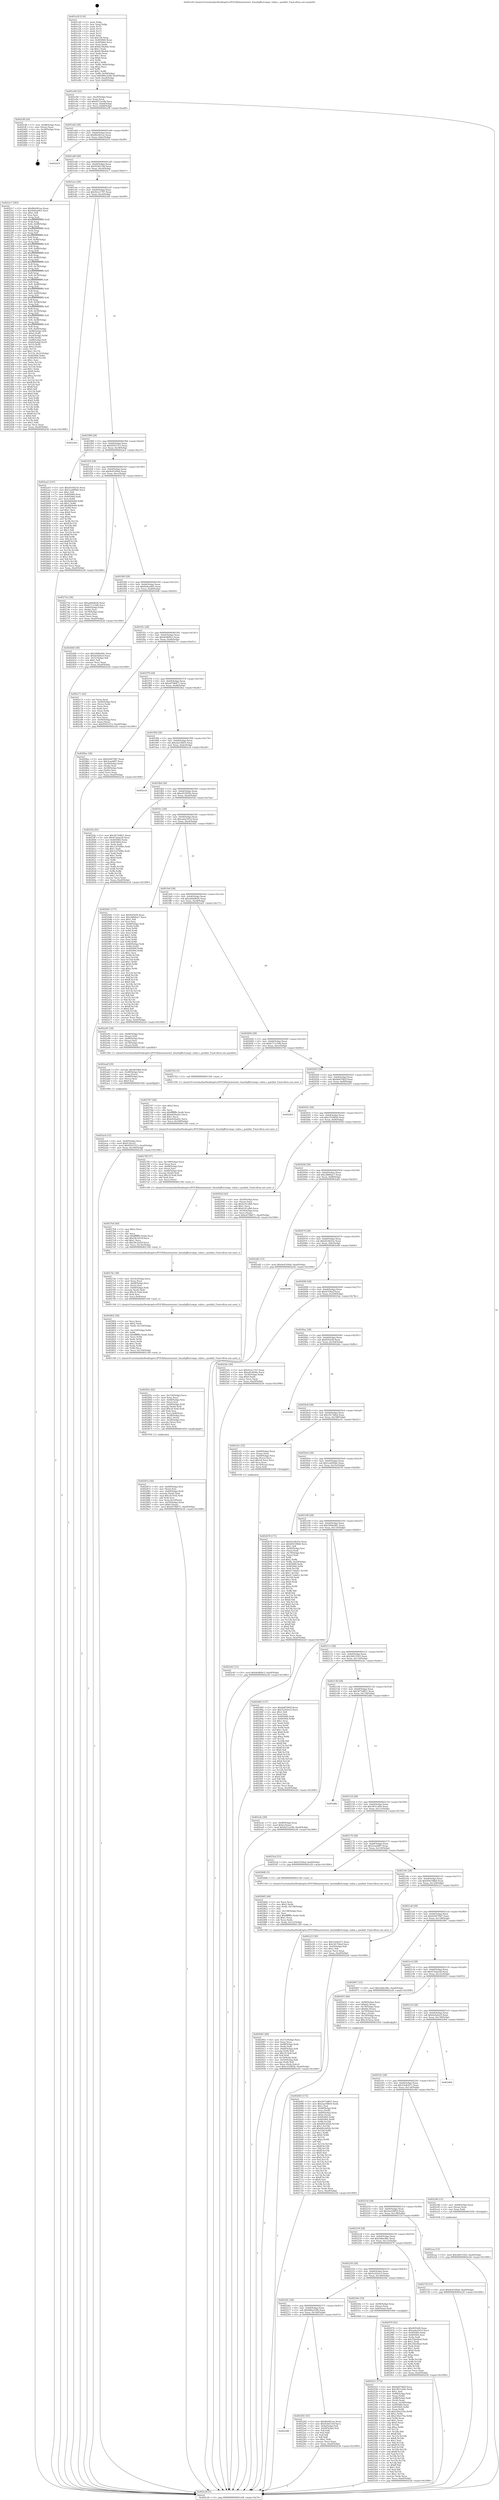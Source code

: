 digraph "0x401e20" {
  label = "0x401e20 (/mnt/c/Users/mathe/Desktop/tcc/POCII/binaries/extr_linuxfsjffs2compr_rubin.c_pushbit_Final-ollvm.out::main(0))"
  labelloc = "t"
  node[shape=record]

  Entry [label="",width=0.3,height=0.3,shape=circle,fillcolor=black,style=filled]
  "0x401e94" [label="{
     0x401e94 [32]\l
     | [instrs]\l
     &nbsp;&nbsp;0x401e94 \<+6\>: mov -0xa0(%rbp),%eax\l
     &nbsp;&nbsp;0x401e9a \<+2\>: mov %eax,%ecx\l
     &nbsp;&nbsp;0x401e9c \<+6\>: sub $0x8251ac9b,%ecx\l
     &nbsp;&nbsp;0x401ea2 \<+6\>: mov %eax,-0xb4(%rbp)\l
     &nbsp;&nbsp;0x401ea8 \<+6\>: mov %ecx,-0xb8(%rbp)\l
     &nbsp;&nbsp;0x401eae \<+6\>: je 0000000000402cf8 \<main+0xed8\>\l
  }"]
  "0x402cf8" [label="{
     0x402cf8 [24]\l
     | [instrs]\l
     &nbsp;&nbsp;0x402cf8 \<+7\>: mov -0x98(%rbp),%rax\l
     &nbsp;&nbsp;0x402cff \<+2\>: mov (%rax),%eax\l
     &nbsp;&nbsp;0x402d01 \<+4\>: lea -0x28(%rbp),%rsp\l
     &nbsp;&nbsp;0x402d05 \<+1\>: pop %rbx\l
     &nbsp;&nbsp;0x402d06 \<+2\>: pop %r12\l
     &nbsp;&nbsp;0x402d08 \<+2\>: pop %r13\l
     &nbsp;&nbsp;0x402d0a \<+2\>: pop %r14\l
     &nbsp;&nbsp;0x402d0c \<+2\>: pop %r15\l
     &nbsp;&nbsp;0x402d0e \<+1\>: pop %rbp\l
     &nbsp;&nbsp;0x402d0f \<+1\>: ret\l
  }"]
  "0x401eb4" [label="{
     0x401eb4 [28]\l
     | [instrs]\l
     &nbsp;&nbsp;0x401eb4 \<+5\>: jmp 0000000000401eb9 \<main+0x99\>\l
     &nbsp;&nbsp;0x401eb9 \<+6\>: mov -0xb4(%rbp),%eax\l
     &nbsp;&nbsp;0x401ebf \<+5\>: sub $0x86e0b1ee,%eax\l
     &nbsp;&nbsp;0x401ec4 \<+6\>: mov %eax,-0xbc(%rbp)\l
     &nbsp;&nbsp;0x401eca \<+6\>: je 0000000000402d10 \<main+0xef0\>\l
  }"]
  Exit [label="",width=0.3,height=0.3,shape=circle,fillcolor=black,style=filled,peripheries=2]
  "0x402d10" [label="{
     0x402d10\l
  }", style=dashed]
  "0x401ed0" [label="{
     0x401ed0 [28]\l
     | [instrs]\l
     &nbsp;&nbsp;0x401ed0 \<+5\>: jmp 0000000000401ed5 \<main+0xb5\>\l
     &nbsp;&nbsp;0x401ed5 \<+6\>: mov -0xb4(%rbp),%eax\l
     &nbsp;&nbsp;0x401edb \<+5\>: sub $0x924d154f,%eax\l
     &nbsp;&nbsp;0x401ee0 \<+6\>: mov %eax,-0xc0(%rbp)\l
     &nbsp;&nbsp;0x401ee6 \<+6\>: je 00000000004022c7 \<main+0x4a7\>\l
  }"]
  "0x402caa" [label="{
     0x402caa [15]\l
     | [instrs]\l
     &nbsp;&nbsp;0x402caa \<+10\>: movl $0x2b812563,-0xa0(%rbp)\l
     &nbsp;&nbsp;0x402cb4 \<+5\>: jmp 0000000000402e26 \<main+0x1006\>\l
  }"]
  "0x4022c7" [label="{
     0x4022c7 [383]\l
     | [instrs]\l
     &nbsp;&nbsp;0x4022c7 \<+5\>: mov $0x86e0b1ee,%eax\l
     &nbsp;&nbsp;0x4022cc \<+5\>: mov $0x9e8aa065,%ecx\l
     &nbsp;&nbsp;0x4022d1 \<+2\>: mov $0x1,%dl\l
     &nbsp;&nbsp;0x4022d3 \<+2\>: xor %esi,%esi\l
     &nbsp;&nbsp;0x4022d5 \<+3\>: mov %rsp,%rdi\l
     &nbsp;&nbsp;0x4022d8 \<+4\>: add $0xfffffffffffffff0,%rdi\l
     &nbsp;&nbsp;0x4022dc \<+3\>: mov %rdi,%rsp\l
     &nbsp;&nbsp;0x4022df \<+7\>: mov %rdi,-0x98(%rbp)\l
     &nbsp;&nbsp;0x4022e6 \<+3\>: mov %rsp,%rdi\l
     &nbsp;&nbsp;0x4022e9 \<+4\>: add $0xfffffffffffffff0,%rdi\l
     &nbsp;&nbsp;0x4022ed \<+3\>: mov %rdi,%rsp\l
     &nbsp;&nbsp;0x4022f0 \<+3\>: mov %rsp,%r8\l
     &nbsp;&nbsp;0x4022f3 \<+4\>: add $0xfffffffffffffff0,%r8\l
     &nbsp;&nbsp;0x4022f7 \<+3\>: mov %r8,%rsp\l
     &nbsp;&nbsp;0x4022fa \<+7\>: mov %r8,-0x90(%rbp)\l
     &nbsp;&nbsp;0x402301 \<+3\>: mov %rsp,%r8\l
     &nbsp;&nbsp;0x402304 \<+4\>: add $0xfffffffffffffff0,%r8\l
     &nbsp;&nbsp;0x402308 \<+3\>: mov %r8,%rsp\l
     &nbsp;&nbsp;0x40230b \<+7\>: mov %r8,-0x88(%rbp)\l
     &nbsp;&nbsp;0x402312 \<+3\>: mov %rsp,%r8\l
     &nbsp;&nbsp;0x402315 \<+4\>: add $0xfffffffffffffff0,%r8\l
     &nbsp;&nbsp;0x402319 \<+3\>: mov %r8,%rsp\l
     &nbsp;&nbsp;0x40231c \<+4\>: mov %r8,-0x80(%rbp)\l
     &nbsp;&nbsp;0x402320 \<+3\>: mov %rsp,%r8\l
     &nbsp;&nbsp;0x402323 \<+4\>: add $0xfffffffffffffff0,%r8\l
     &nbsp;&nbsp;0x402327 \<+3\>: mov %r8,%rsp\l
     &nbsp;&nbsp;0x40232a \<+4\>: mov %r8,-0x78(%rbp)\l
     &nbsp;&nbsp;0x40232e \<+3\>: mov %rsp,%r8\l
     &nbsp;&nbsp;0x402331 \<+4\>: add $0xfffffffffffffff0,%r8\l
     &nbsp;&nbsp;0x402335 \<+3\>: mov %r8,%rsp\l
     &nbsp;&nbsp;0x402338 \<+4\>: mov %r8,-0x70(%rbp)\l
     &nbsp;&nbsp;0x40233c \<+3\>: mov %rsp,%r8\l
     &nbsp;&nbsp;0x40233f \<+4\>: add $0xfffffffffffffff0,%r8\l
     &nbsp;&nbsp;0x402343 \<+3\>: mov %r8,%rsp\l
     &nbsp;&nbsp;0x402346 \<+4\>: mov %r8,-0x68(%rbp)\l
     &nbsp;&nbsp;0x40234a \<+3\>: mov %rsp,%r8\l
     &nbsp;&nbsp;0x40234d \<+4\>: add $0xfffffffffffffff0,%r8\l
     &nbsp;&nbsp;0x402351 \<+3\>: mov %r8,%rsp\l
     &nbsp;&nbsp;0x402354 \<+4\>: mov %r8,-0x60(%rbp)\l
     &nbsp;&nbsp;0x402358 \<+3\>: mov %rsp,%r8\l
     &nbsp;&nbsp;0x40235b \<+4\>: add $0xfffffffffffffff0,%r8\l
     &nbsp;&nbsp;0x40235f \<+3\>: mov %r8,%rsp\l
     &nbsp;&nbsp;0x402362 \<+4\>: mov %r8,-0x58(%rbp)\l
     &nbsp;&nbsp;0x402366 \<+3\>: mov %rsp,%r8\l
     &nbsp;&nbsp;0x402369 \<+4\>: add $0xfffffffffffffff0,%r8\l
     &nbsp;&nbsp;0x40236d \<+3\>: mov %r8,%rsp\l
     &nbsp;&nbsp;0x402370 \<+4\>: mov %r8,-0x50(%rbp)\l
     &nbsp;&nbsp;0x402374 \<+3\>: mov %rsp,%r8\l
     &nbsp;&nbsp;0x402377 \<+4\>: add $0xfffffffffffffff0,%r8\l
     &nbsp;&nbsp;0x40237b \<+3\>: mov %r8,%rsp\l
     &nbsp;&nbsp;0x40237e \<+4\>: mov %r8,-0x48(%rbp)\l
     &nbsp;&nbsp;0x402382 \<+3\>: mov %rsp,%r8\l
     &nbsp;&nbsp;0x402385 \<+4\>: add $0xfffffffffffffff0,%r8\l
     &nbsp;&nbsp;0x402389 \<+3\>: mov %r8,%rsp\l
     &nbsp;&nbsp;0x40238c \<+4\>: mov %r8,-0x40(%rbp)\l
     &nbsp;&nbsp;0x402390 \<+7\>: mov -0x98(%rbp),%r8\l
     &nbsp;&nbsp;0x402397 \<+7\>: movl $0x0,(%r8)\l
     &nbsp;&nbsp;0x40239e \<+7\>: mov -0xa4(%rbp),%r9d\l
     &nbsp;&nbsp;0x4023a5 \<+3\>: mov %r9d,(%rdi)\l
     &nbsp;&nbsp;0x4023a8 \<+7\>: mov -0x90(%rbp),%r8\l
     &nbsp;&nbsp;0x4023af \<+7\>: mov -0xb0(%rbp),%r10\l
     &nbsp;&nbsp;0x4023b6 \<+3\>: mov %r10,(%r8)\l
     &nbsp;&nbsp;0x4023b9 \<+3\>: cmpl $0x2,(%rdi)\l
     &nbsp;&nbsp;0x4023bc \<+4\>: setne %r11b\l
     &nbsp;&nbsp;0x4023c0 \<+4\>: and $0x1,%r11b\l
     &nbsp;&nbsp;0x4023c4 \<+4\>: mov %r11b,-0x31(%rbp)\l
     &nbsp;&nbsp;0x4023c8 \<+7\>: mov 0x405060,%ebx\l
     &nbsp;&nbsp;0x4023cf \<+8\>: mov 0x405064,%r14d\l
     &nbsp;&nbsp;0x4023d7 \<+3\>: sub $0x1,%esi\l
     &nbsp;&nbsp;0x4023da \<+3\>: mov %ebx,%r15d\l
     &nbsp;&nbsp;0x4023dd \<+3\>: add %esi,%r15d\l
     &nbsp;&nbsp;0x4023e0 \<+4\>: imul %r15d,%ebx\l
     &nbsp;&nbsp;0x4023e4 \<+3\>: and $0x1,%ebx\l
     &nbsp;&nbsp;0x4023e7 \<+3\>: cmp $0x0,%ebx\l
     &nbsp;&nbsp;0x4023ea \<+4\>: sete %r11b\l
     &nbsp;&nbsp;0x4023ee \<+4\>: cmp $0xa,%r14d\l
     &nbsp;&nbsp;0x4023f2 \<+4\>: setl %r12b\l
     &nbsp;&nbsp;0x4023f6 \<+3\>: mov %r11b,%r13b\l
     &nbsp;&nbsp;0x4023f9 \<+4\>: xor $0xff,%r13b\l
     &nbsp;&nbsp;0x4023fd \<+3\>: mov %r12b,%sil\l
     &nbsp;&nbsp;0x402400 \<+4\>: xor $0xff,%sil\l
     &nbsp;&nbsp;0x402404 \<+3\>: xor $0x0,%dl\l
     &nbsp;&nbsp;0x402407 \<+3\>: mov %r13b,%dil\l
     &nbsp;&nbsp;0x40240a \<+4\>: and $0x0,%dil\l
     &nbsp;&nbsp;0x40240e \<+3\>: and %dl,%r11b\l
     &nbsp;&nbsp;0x402411 \<+3\>: mov %sil,%r8b\l
     &nbsp;&nbsp;0x402414 \<+4\>: and $0x0,%r8b\l
     &nbsp;&nbsp;0x402418 \<+3\>: and %dl,%r12b\l
     &nbsp;&nbsp;0x40241b \<+3\>: or %r11b,%dil\l
     &nbsp;&nbsp;0x40241e \<+3\>: or %r12b,%r8b\l
     &nbsp;&nbsp;0x402421 \<+3\>: xor %r8b,%dil\l
     &nbsp;&nbsp;0x402424 \<+3\>: or %sil,%r13b\l
     &nbsp;&nbsp;0x402427 \<+4\>: xor $0xff,%r13b\l
     &nbsp;&nbsp;0x40242b \<+3\>: or $0x0,%dl\l
     &nbsp;&nbsp;0x40242e \<+3\>: and %dl,%r13b\l
     &nbsp;&nbsp;0x402431 \<+3\>: or %r13b,%dil\l
     &nbsp;&nbsp;0x402434 \<+4\>: test $0x1,%dil\l
     &nbsp;&nbsp;0x402438 \<+3\>: cmovne %ecx,%eax\l
     &nbsp;&nbsp;0x40243b \<+6\>: mov %eax,-0xa0(%rbp)\l
     &nbsp;&nbsp;0x402441 \<+5\>: jmp 0000000000402e26 \<main+0x1006\>\l
  }"]
  "0x401eec" [label="{
     0x401eec [28]\l
     | [instrs]\l
     &nbsp;&nbsp;0x401eec \<+5\>: jmp 0000000000401ef1 \<main+0xd1\>\l
     &nbsp;&nbsp;0x401ef1 \<+6\>: mov -0xb4(%rbp),%eax\l
     &nbsp;&nbsp;0x401ef7 \<+5\>: sub $0x92ce1797,%eax\l
     &nbsp;&nbsp;0x401efc \<+6\>: mov %eax,-0xc4(%rbp)\l
     &nbsp;&nbsp;0x401f02 \<+6\>: je 0000000000402cb9 \<main+0xe99\>\l
  }"]
  "0x402c62" [label="{
     0x402c62 [15]\l
     | [instrs]\l
     &nbsp;&nbsp;0x402c62 \<+10\>: movl $0x9edfd9c3,-0xa0(%rbp)\l
     &nbsp;&nbsp;0x402c6c \<+5\>: jmp 0000000000402e26 \<main+0x1006\>\l
  }"]
  "0x402cb9" [label="{
     0x402cb9\l
  }", style=dashed]
  "0x401f08" [label="{
     0x401f08 [28]\l
     | [instrs]\l
     &nbsp;&nbsp;0x401f08 \<+5\>: jmp 0000000000401f0d \<main+0xed\>\l
     &nbsp;&nbsp;0x401f0d \<+6\>: mov -0xb4(%rbp),%eax\l
     &nbsp;&nbsp;0x401f13 \<+5\>: sub $0x95051f13,%eax\l
     &nbsp;&nbsp;0x401f18 \<+6\>: mov %eax,-0xc8(%rbp)\l
     &nbsp;&nbsp;0x401f1e \<+6\>: je 0000000000402ae5 \<main+0xcc5\>\l
  }"]
  "0x402ac6" [label="{
     0x402ac6 [31]\l
     | [instrs]\l
     &nbsp;&nbsp;0x402ac6 \<+4\>: mov -0x40(%rbp),%rcx\l
     &nbsp;&nbsp;0x402aca \<+6\>: movl $0x0,(%rcx)\l
     &nbsp;&nbsp;0x402ad0 \<+10\>: movl $0x95051f13,-0xa0(%rbp)\l
     &nbsp;&nbsp;0x402ada \<+6\>: mov %eax,-0x160(%rbp)\l
     &nbsp;&nbsp;0x402ae0 \<+5\>: jmp 0000000000402e26 \<main+0x1006\>\l
  }"]
  "0x402ae5" [label="{
     0x402ae5 [147]\l
     | [instrs]\l
     &nbsp;&nbsp;0x402ae5 \<+5\>: mov $0xd5c0b25e,%eax\l
     &nbsp;&nbsp;0x402aea \<+5\>: mov $0x1ea099de,%ecx\l
     &nbsp;&nbsp;0x402aef \<+2\>: mov $0x1,%dl\l
     &nbsp;&nbsp;0x402af1 \<+7\>: mov 0x405060,%esi\l
     &nbsp;&nbsp;0x402af8 \<+7\>: mov 0x405064,%edi\l
     &nbsp;&nbsp;0x402aff \<+3\>: mov %esi,%r8d\l
     &nbsp;&nbsp;0x402b02 \<+7\>: sub $0xfdb9e8d,%r8d\l
     &nbsp;&nbsp;0x402b09 \<+4\>: sub $0x1,%r8d\l
     &nbsp;&nbsp;0x402b0d \<+7\>: add $0xfdb9e8d,%r8d\l
     &nbsp;&nbsp;0x402b14 \<+4\>: imul %r8d,%esi\l
     &nbsp;&nbsp;0x402b18 \<+3\>: and $0x1,%esi\l
     &nbsp;&nbsp;0x402b1b \<+3\>: cmp $0x0,%esi\l
     &nbsp;&nbsp;0x402b1e \<+4\>: sete %r9b\l
     &nbsp;&nbsp;0x402b22 \<+3\>: cmp $0xa,%edi\l
     &nbsp;&nbsp;0x402b25 \<+4\>: setl %r10b\l
     &nbsp;&nbsp;0x402b29 \<+3\>: mov %r9b,%r11b\l
     &nbsp;&nbsp;0x402b2c \<+4\>: xor $0xff,%r11b\l
     &nbsp;&nbsp;0x402b30 \<+3\>: mov %r10b,%bl\l
     &nbsp;&nbsp;0x402b33 \<+3\>: xor $0xff,%bl\l
     &nbsp;&nbsp;0x402b36 \<+3\>: xor $0x1,%dl\l
     &nbsp;&nbsp;0x402b39 \<+3\>: mov %r11b,%r14b\l
     &nbsp;&nbsp;0x402b3c \<+4\>: and $0xff,%r14b\l
     &nbsp;&nbsp;0x402b40 \<+3\>: and %dl,%r9b\l
     &nbsp;&nbsp;0x402b43 \<+3\>: mov %bl,%r15b\l
     &nbsp;&nbsp;0x402b46 \<+4\>: and $0xff,%r15b\l
     &nbsp;&nbsp;0x402b4a \<+3\>: and %dl,%r10b\l
     &nbsp;&nbsp;0x402b4d \<+3\>: or %r9b,%r14b\l
     &nbsp;&nbsp;0x402b50 \<+3\>: or %r10b,%r15b\l
     &nbsp;&nbsp;0x402b53 \<+3\>: xor %r15b,%r14b\l
     &nbsp;&nbsp;0x402b56 \<+3\>: or %bl,%r11b\l
     &nbsp;&nbsp;0x402b59 \<+4\>: xor $0xff,%r11b\l
     &nbsp;&nbsp;0x402b5d \<+3\>: or $0x1,%dl\l
     &nbsp;&nbsp;0x402b60 \<+3\>: and %dl,%r11b\l
     &nbsp;&nbsp;0x402b63 \<+3\>: or %r11b,%r14b\l
     &nbsp;&nbsp;0x402b66 \<+4\>: test $0x1,%r14b\l
     &nbsp;&nbsp;0x402b6a \<+3\>: cmovne %ecx,%eax\l
     &nbsp;&nbsp;0x402b6d \<+6\>: mov %eax,-0xa0(%rbp)\l
     &nbsp;&nbsp;0x402b73 \<+5\>: jmp 0000000000402e26 \<main+0x1006\>\l
  }"]
  "0x401f24" [label="{
     0x401f24 [28]\l
     | [instrs]\l
     &nbsp;&nbsp;0x401f24 \<+5\>: jmp 0000000000401f29 \<main+0x109\>\l
     &nbsp;&nbsp;0x401f29 \<+6\>: mov -0xb4(%rbp),%eax\l
     &nbsp;&nbsp;0x401f2f \<+5\>: sub $0x9e4109a0,%eax\l
     &nbsp;&nbsp;0x401f34 \<+6\>: mov %eax,-0xcc(%rbp)\l
     &nbsp;&nbsp;0x401f3a \<+6\>: je 000000000040273e \<main+0x91e\>\l
  }"]
  "0x402aa9" [label="{
     0x402aa9 [29]\l
     | [instrs]\l
     &nbsp;&nbsp;0x402aa9 \<+10\>: movabs $0x4030b6,%rdi\l
     &nbsp;&nbsp;0x402ab3 \<+4\>: mov -0x48(%rbp),%rcx\l
     &nbsp;&nbsp;0x402ab7 \<+2\>: mov %eax,(%rcx)\l
     &nbsp;&nbsp;0x402ab9 \<+4\>: mov -0x48(%rbp),%rcx\l
     &nbsp;&nbsp;0x402abd \<+2\>: mov (%rcx),%esi\l
     &nbsp;&nbsp;0x402abf \<+2\>: mov $0x0,%al\l
     &nbsp;&nbsp;0x402ac1 \<+5\>: call 0000000000401040 \<printf@plt\>\l
     | [calls]\l
     &nbsp;&nbsp;0x401040 \{1\} (unknown)\l
  }"]
  "0x40273e" [label="{
     0x40273e [36]\l
     | [instrs]\l
     &nbsp;&nbsp;0x40273e \<+5\>: mov $0xad44d62b,%eax\l
     &nbsp;&nbsp;0x402743 \<+5\>: mov $0xb711e3d4,%ecx\l
     &nbsp;&nbsp;0x402748 \<+4\>: mov -0x60(%rbp),%rdx\l
     &nbsp;&nbsp;0x40274c \<+2\>: mov (%rdx),%esi\l
     &nbsp;&nbsp;0x40274e \<+4\>: mov -0x70(%rbp),%rdx\l
     &nbsp;&nbsp;0x402752 \<+2\>: cmp (%rdx),%esi\l
     &nbsp;&nbsp;0x402754 \<+3\>: cmovl %ecx,%eax\l
     &nbsp;&nbsp;0x402757 \<+6\>: mov %eax,-0xa0(%rbp)\l
     &nbsp;&nbsp;0x40275d \<+5\>: jmp 0000000000402e26 \<main+0x1006\>\l
  }"]
  "0x401f40" [label="{
     0x401f40 [28]\l
     | [instrs]\l
     &nbsp;&nbsp;0x401f40 \<+5\>: jmp 0000000000401f45 \<main+0x125\>\l
     &nbsp;&nbsp;0x401f45 \<+6\>: mov -0xb4(%rbp),%eax\l
     &nbsp;&nbsp;0x401f4b \<+5\>: sub $0x9e8aa065,%eax\l
     &nbsp;&nbsp;0x401f50 \<+6\>: mov %eax,-0xd0(%rbp)\l
     &nbsp;&nbsp;0x401f56 \<+6\>: je 0000000000402446 \<main+0x626\>\l
  }"]
  "0x402901" [label="{
     0x402901 [60]\l
     | [instrs]\l
     &nbsp;&nbsp;0x402901 \<+6\>: mov -0x15c(%rbp),%ecx\l
     &nbsp;&nbsp;0x402907 \<+3\>: imul %eax,%ecx\l
     &nbsp;&nbsp;0x40290a \<+4\>: mov -0x68(%rbp),%rdi\l
     &nbsp;&nbsp;0x40290e \<+3\>: mov (%rdi),%rdi\l
     &nbsp;&nbsp;0x402911 \<+4\>: mov -0x60(%rbp),%r8\l
     &nbsp;&nbsp;0x402915 \<+3\>: movslq (%r8),%r8\l
     &nbsp;&nbsp;0x402918 \<+4\>: imul $0x18,%r8,%r8\l
     &nbsp;&nbsp;0x40291c \<+3\>: add %r8,%rdi\l
     &nbsp;&nbsp;0x40291f \<+4\>: mov 0x10(%rdi),%rdi\l
     &nbsp;&nbsp;0x402923 \<+4\>: mov -0x50(%rbp),%r8\l
     &nbsp;&nbsp;0x402927 \<+3\>: movslq (%r8),%r8\l
     &nbsp;&nbsp;0x40292a \<+4\>: mov %ecx,(%rdi,%r8,4)\l
     &nbsp;&nbsp;0x40292e \<+10\>: movl $0xc5558f3d,-0xa0(%rbp)\l
     &nbsp;&nbsp;0x402938 \<+5\>: jmp 0000000000402e26 \<main+0x1006\>\l
  }"]
  "0x402446" [label="{
     0x402446 [30]\l
     | [instrs]\l
     &nbsp;&nbsp;0x402446 \<+5\>: mov $0x240beb81,%eax\l
     &nbsp;&nbsp;0x40244b \<+5\>: mov $0x4e9a9a1f,%ecx\l
     &nbsp;&nbsp;0x402450 \<+3\>: mov -0x31(%rbp),%dl\l
     &nbsp;&nbsp;0x402453 \<+3\>: test $0x1,%dl\l
     &nbsp;&nbsp;0x402456 \<+3\>: cmovne %ecx,%eax\l
     &nbsp;&nbsp;0x402459 \<+6\>: mov %eax,-0xa0(%rbp)\l
     &nbsp;&nbsp;0x40245f \<+5\>: jmp 0000000000402e26 \<main+0x1006\>\l
  }"]
  "0x401f5c" [label="{
     0x401f5c [28]\l
     | [instrs]\l
     &nbsp;&nbsp;0x401f5c \<+5\>: jmp 0000000000401f61 \<main+0x141\>\l
     &nbsp;&nbsp;0x401f61 \<+6\>: mov -0xb4(%rbp),%eax\l
     &nbsp;&nbsp;0x401f67 \<+5\>: sub $0x9edfd9c3,%eax\l
     &nbsp;&nbsp;0x401f6c \<+6\>: mov %eax,-0xd4(%rbp)\l
     &nbsp;&nbsp;0x401f72 \<+6\>: je 0000000000402c71 \<main+0xe51\>\l
  }"]
  "0x4028d5" [label="{
     0x4028d5 [44]\l
     | [instrs]\l
     &nbsp;&nbsp;0x4028d5 \<+2\>: xor %ecx,%ecx\l
     &nbsp;&nbsp;0x4028d7 \<+5\>: mov $0x2,%edx\l
     &nbsp;&nbsp;0x4028dc \<+6\>: mov %edx,-0x158(%rbp)\l
     &nbsp;&nbsp;0x4028e2 \<+1\>: cltd\l
     &nbsp;&nbsp;0x4028e3 \<+6\>: mov -0x158(%rbp),%esi\l
     &nbsp;&nbsp;0x4028e9 \<+2\>: idiv %esi\l
     &nbsp;&nbsp;0x4028eb \<+6\>: imul $0xfffffffe,%edx,%edx\l
     &nbsp;&nbsp;0x4028f1 \<+3\>: sub $0x1,%ecx\l
     &nbsp;&nbsp;0x4028f4 \<+2\>: sub %ecx,%edx\l
     &nbsp;&nbsp;0x4028f6 \<+6\>: mov %edx,-0x15c(%rbp)\l
     &nbsp;&nbsp;0x4028fc \<+5\>: call 0000000000401160 \<next_i\>\l
     | [calls]\l
     &nbsp;&nbsp;0x401160 \{1\} (/mnt/c/Users/mathe/Desktop/tcc/POCII/binaries/extr_linuxfsjffs2compr_rubin.c_pushbit_Final-ollvm.out::next_i)\l
  }"]
  "0x402c71" [label="{
     0x402c71 [42]\l
     | [instrs]\l
     &nbsp;&nbsp;0x402c71 \<+2\>: xor %eax,%eax\l
     &nbsp;&nbsp;0x402c73 \<+4\>: mov -0x40(%rbp),%rcx\l
     &nbsp;&nbsp;0x402c77 \<+2\>: mov (%rcx),%edx\l
     &nbsp;&nbsp;0x402c79 \<+2\>: mov %eax,%esi\l
     &nbsp;&nbsp;0x402c7b \<+2\>: sub %edx,%esi\l
     &nbsp;&nbsp;0x402c7d \<+2\>: mov %eax,%edx\l
     &nbsp;&nbsp;0x402c7f \<+3\>: sub $0x1,%edx\l
     &nbsp;&nbsp;0x402c82 \<+2\>: add %edx,%esi\l
     &nbsp;&nbsp;0x402c84 \<+2\>: sub %esi,%eax\l
     &nbsp;&nbsp;0x402c86 \<+4\>: mov -0x40(%rbp),%rcx\l
     &nbsp;&nbsp;0x402c8a \<+2\>: mov %eax,(%rcx)\l
     &nbsp;&nbsp;0x402c8c \<+10\>: movl $0x95051f13,-0xa0(%rbp)\l
     &nbsp;&nbsp;0x402c96 \<+5\>: jmp 0000000000402e26 \<main+0x1006\>\l
  }"]
  "0x401f78" [label="{
     0x401f78 [28]\l
     | [instrs]\l
     &nbsp;&nbsp;0x401f78 \<+5\>: jmp 0000000000401f7d \<main+0x15d\>\l
     &nbsp;&nbsp;0x401f7d \<+6\>: mov -0xb4(%rbp),%eax\l
     &nbsp;&nbsp;0x401f83 \<+5\>: sub $0xa079b871,%eax\l
     &nbsp;&nbsp;0x401f88 \<+6\>: mov %eax,-0xd8(%rbp)\l
     &nbsp;&nbsp;0x401f8e \<+6\>: je 00000000004028ac \<main+0xa8c\>\l
  }"]
  "0x40287a" [label="{
     0x40287a [50]\l
     | [instrs]\l
     &nbsp;&nbsp;0x40287a \<+4\>: mov -0x68(%rbp),%rsi\l
     &nbsp;&nbsp;0x40287e \<+3\>: mov (%rsi),%rsi\l
     &nbsp;&nbsp;0x402881 \<+4\>: mov -0x60(%rbp),%rdi\l
     &nbsp;&nbsp;0x402885 \<+3\>: movslq (%rdi),%rdi\l
     &nbsp;&nbsp;0x402888 \<+4\>: imul $0x18,%rdi,%rdi\l
     &nbsp;&nbsp;0x40288c \<+3\>: add %rdi,%rsi\l
     &nbsp;&nbsp;0x40288f \<+4\>: mov %rax,0x10(%rsi)\l
     &nbsp;&nbsp;0x402893 \<+4\>: mov -0x50(%rbp),%rax\l
     &nbsp;&nbsp;0x402897 \<+6\>: movl $0x0,(%rax)\l
     &nbsp;&nbsp;0x40289d \<+10\>: movl $0xa079b871,-0xa0(%rbp)\l
     &nbsp;&nbsp;0x4028a7 \<+5\>: jmp 0000000000402e26 \<main+0x1006\>\l
  }"]
  "0x4028ac" [label="{
     0x4028ac [36]\l
     | [instrs]\l
     &nbsp;&nbsp;0x4028ac \<+5\>: mov $0x426079d7,%eax\l
     &nbsp;&nbsp;0x4028b1 \<+5\>: mov $0x3cae68f7,%ecx\l
     &nbsp;&nbsp;0x4028b6 \<+4\>: mov -0x50(%rbp),%rdx\l
     &nbsp;&nbsp;0x4028ba \<+2\>: mov (%rdx),%esi\l
     &nbsp;&nbsp;0x4028bc \<+4\>: mov -0x58(%rbp),%rdx\l
     &nbsp;&nbsp;0x4028c0 \<+2\>: cmp (%rdx),%esi\l
     &nbsp;&nbsp;0x4028c2 \<+3\>: cmovl %ecx,%eax\l
     &nbsp;&nbsp;0x4028c5 \<+6\>: mov %eax,-0xa0(%rbp)\l
     &nbsp;&nbsp;0x4028cb \<+5\>: jmp 0000000000402e26 \<main+0x1006\>\l
  }"]
  "0x401f94" [label="{
     0x401f94 [28]\l
     | [instrs]\l
     &nbsp;&nbsp;0x401f94 \<+5\>: jmp 0000000000401f99 \<main+0x179\>\l
     &nbsp;&nbsp;0x401f99 \<+6\>: mov -0xb4(%rbp),%eax\l
     &nbsp;&nbsp;0x401f9f \<+5\>: sub $0xa4a16b03,%eax\l
     &nbsp;&nbsp;0x401fa4 \<+6\>: mov %eax,-0xdc(%rbp)\l
     &nbsp;&nbsp;0x401faa \<+6\>: je 0000000000402cc8 \<main+0xea8\>\l
  }"]
  "0x40283c" [label="{
     0x40283c [62]\l
     | [instrs]\l
     &nbsp;&nbsp;0x40283c \<+6\>: mov -0x154(%rbp),%ecx\l
     &nbsp;&nbsp;0x402842 \<+3\>: imul %eax,%ecx\l
     &nbsp;&nbsp;0x402845 \<+4\>: mov -0x68(%rbp),%rsi\l
     &nbsp;&nbsp;0x402849 \<+3\>: mov (%rsi),%rsi\l
     &nbsp;&nbsp;0x40284c \<+4\>: mov -0x60(%rbp),%rdi\l
     &nbsp;&nbsp;0x402850 \<+3\>: movslq (%rdi),%rdi\l
     &nbsp;&nbsp;0x402853 \<+4\>: imul $0x18,%rdi,%rdi\l
     &nbsp;&nbsp;0x402857 \<+3\>: add %rdi,%rsi\l
     &nbsp;&nbsp;0x40285a \<+3\>: mov %ecx,0x8(%rsi)\l
     &nbsp;&nbsp;0x40285d \<+4\>: mov -0x58(%rbp),%rsi\l
     &nbsp;&nbsp;0x402861 \<+6\>: movl $0x1,(%rsi)\l
     &nbsp;&nbsp;0x402867 \<+4\>: mov -0x58(%rbp),%rsi\l
     &nbsp;&nbsp;0x40286b \<+3\>: movslq (%rsi),%rsi\l
     &nbsp;&nbsp;0x40286e \<+4\>: shl $0x2,%rsi\l
     &nbsp;&nbsp;0x402872 \<+3\>: mov %rsi,%rdi\l
     &nbsp;&nbsp;0x402875 \<+5\>: call 0000000000401050 \<malloc@plt\>\l
     | [calls]\l
     &nbsp;&nbsp;0x401050 \{1\} (unknown)\l
  }"]
  "0x402cc8" [label="{
     0x402cc8\l
  }", style=dashed]
  "0x401fb0" [label="{
     0x401fb0 [28]\l
     | [instrs]\l
     &nbsp;&nbsp;0x401fb0 \<+5\>: jmp 0000000000401fb5 \<main+0x195\>\l
     &nbsp;&nbsp;0x401fb5 \<+6\>: mov -0xb4(%rbp),%eax\l
     &nbsp;&nbsp;0x401fbb \<+5\>: sub $0xa914830c,%eax\l
     &nbsp;&nbsp;0x401fc0 \<+6\>: mov %eax,-0xe0(%rbp)\l
     &nbsp;&nbsp;0x401fc6 \<+6\>: je 00000000004025fa \<main+0x7da\>\l
  }"]
  "0x402802" [label="{
     0x402802 [58]\l
     | [instrs]\l
     &nbsp;&nbsp;0x402802 \<+2\>: xor %ecx,%ecx\l
     &nbsp;&nbsp;0x402804 \<+5\>: mov $0x2,%edx\l
     &nbsp;&nbsp;0x402809 \<+6\>: mov %edx,-0x150(%rbp)\l
     &nbsp;&nbsp;0x40280f \<+1\>: cltd\l
     &nbsp;&nbsp;0x402810 \<+7\>: mov -0x150(%rbp),%r8d\l
     &nbsp;&nbsp;0x402817 \<+3\>: idiv %r8d\l
     &nbsp;&nbsp;0x40281a \<+6\>: imul $0xfffffffe,%edx,%edx\l
     &nbsp;&nbsp;0x402820 \<+3\>: mov %ecx,%r9d\l
     &nbsp;&nbsp;0x402823 \<+3\>: sub %edx,%r9d\l
     &nbsp;&nbsp;0x402826 \<+2\>: mov %ecx,%edx\l
     &nbsp;&nbsp;0x402828 \<+3\>: sub $0x1,%edx\l
     &nbsp;&nbsp;0x40282b \<+3\>: add %edx,%r9d\l
     &nbsp;&nbsp;0x40282e \<+3\>: sub %r9d,%ecx\l
     &nbsp;&nbsp;0x402831 \<+6\>: mov %ecx,-0x154(%rbp)\l
     &nbsp;&nbsp;0x402837 \<+5\>: call 0000000000401160 \<next_i\>\l
     | [calls]\l
     &nbsp;&nbsp;0x401160 \{1\} (/mnt/c/Users/mathe/Desktop/tcc/POCII/binaries/extr_linuxfsjffs2compr_rubin.c_pushbit_Final-ollvm.out::next_i)\l
  }"]
  "0x4025fa" [label="{
     0x4025fa [91]\l
     | [instrs]\l
     &nbsp;&nbsp;0x4025fa \<+5\>: mov $0x3675d851,%eax\l
     &nbsp;&nbsp;0x4025ff \<+5\>: mov $0x47a4ae58,%ecx\l
     &nbsp;&nbsp;0x402604 \<+7\>: mov 0x405060,%edx\l
     &nbsp;&nbsp;0x40260b \<+7\>: mov 0x405064,%esi\l
     &nbsp;&nbsp;0x402612 \<+2\>: mov %edx,%edi\l
     &nbsp;&nbsp;0x402614 \<+6\>: add $0x1cd7b96e,%edi\l
     &nbsp;&nbsp;0x40261a \<+3\>: sub $0x1,%edi\l
     &nbsp;&nbsp;0x40261d \<+6\>: sub $0x1cd7b96e,%edi\l
     &nbsp;&nbsp;0x402623 \<+3\>: imul %edi,%edx\l
     &nbsp;&nbsp;0x402626 \<+3\>: and $0x1,%edx\l
     &nbsp;&nbsp;0x402629 \<+3\>: cmp $0x0,%edx\l
     &nbsp;&nbsp;0x40262c \<+4\>: sete %r8b\l
     &nbsp;&nbsp;0x402630 \<+3\>: cmp $0xa,%esi\l
     &nbsp;&nbsp;0x402633 \<+4\>: setl %r9b\l
     &nbsp;&nbsp;0x402637 \<+3\>: mov %r8b,%r10b\l
     &nbsp;&nbsp;0x40263a \<+3\>: and %r9b,%r10b\l
     &nbsp;&nbsp;0x40263d \<+3\>: xor %r9b,%r8b\l
     &nbsp;&nbsp;0x402640 \<+3\>: or %r8b,%r10b\l
     &nbsp;&nbsp;0x402643 \<+4\>: test $0x1,%r10b\l
     &nbsp;&nbsp;0x402647 \<+3\>: cmovne %ecx,%eax\l
     &nbsp;&nbsp;0x40264a \<+6\>: mov %eax,-0xa0(%rbp)\l
     &nbsp;&nbsp;0x402650 \<+5\>: jmp 0000000000402e26 \<main+0x1006\>\l
  }"]
  "0x401fcc" [label="{
     0x401fcc [28]\l
     | [instrs]\l
     &nbsp;&nbsp;0x401fcc \<+5\>: jmp 0000000000401fd1 \<main+0x1b1\>\l
     &nbsp;&nbsp;0x401fd1 \<+6\>: mov -0xb4(%rbp),%eax\l
     &nbsp;&nbsp;0x401fd7 \<+5\>: sub $0xaa6a3914,%eax\l
     &nbsp;&nbsp;0x401fdc \<+6\>: mov %eax,-0xe4(%rbp)\l
     &nbsp;&nbsp;0x401fe2 \<+6\>: je 00000000004029d1 \<main+0xbb1\>\l
  }"]
  "0x4027dc" [label="{
     0x4027dc [38]\l
     | [instrs]\l
     &nbsp;&nbsp;0x4027dc \<+6\>: mov -0x14c(%rbp),%ecx\l
     &nbsp;&nbsp;0x4027e2 \<+3\>: imul %eax,%ecx\l
     &nbsp;&nbsp;0x4027e5 \<+4\>: mov -0x68(%rbp),%rsi\l
     &nbsp;&nbsp;0x4027e9 \<+3\>: mov (%rsi),%rsi\l
     &nbsp;&nbsp;0x4027ec \<+4\>: mov -0x60(%rbp),%rdi\l
     &nbsp;&nbsp;0x4027f0 \<+3\>: movslq (%rdi),%rdi\l
     &nbsp;&nbsp;0x4027f3 \<+4\>: imul $0x18,%rdi,%rdi\l
     &nbsp;&nbsp;0x4027f7 \<+3\>: add %rdi,%rsi\l
     &nbsp;&nbsp;0x4027fa \<+3\>: mov %ecx,0x4(%rsi)\l
     &nbsp;&nbsp;0x4027fd \<+5\>: call 0000000000401160 \<next_i\>\l
     | [calls]\l
     &nbsp;&nbsp;0x401160 \{1\} (/mnt/c/Users/mathe/Desktop/tcc/POCII/binaries/extr_linuxfsjffs2compr_rubin.c_pushbit_Final-ollvm.out::next_i)\l
  }"]
  "0x4029d1" [label="{
     0x4029d1 [177]\l
     | [instrs]\l
     &nbsp;&nbsp;0x4029d1 \<+5\>: mov $0x82f3ef4,%eax\l
     &nbsp;&nbsp;0x4029d6 \<+5\>: mov $0xcb860ac7,%ecx\l
     &nbsp;&nbsp;0x4029db \<+2\>: mov $0x1,%dl\l
     &nbsp;&nbsp;0x4029dd \<+2\>: xor %esi,%esi\l
     &nbsp;&nbsp;0x4029df \<+4\>: mov -0x60(%rbp),%rdi\l
     &nbsp;&nbsp;0x4029e3 \<+3\>: mov (%rdi),%r8d\l
     &nbsp;&nbsp;0x4029e6 \<+3\>: mov %esi,%r9d\l
     &nbsp;&nbsp;0x4029e9 \<+3\>: sub %r8d,%r9d\l
     &nbsp;&nbsp;0x4029ec \<+3\>: mov %esi,%r8d\l
     &nbsp;&nbsp;0x4029ef \<+4\>: sub $0x1,%r8d\l
     &nbsp;&nbsp;0x4029f3 \<+3\>: add %r8d,%r9d\l
     &nbsp;&nbsp;0x4029f6 \<+3\>: mov %esi,%r8d\l
     &nbsp;&nbsp;0x4029f9 \<+3\>: sub %r9d,%r8d\l
     &nbsp;&nbsp;0x4029fc \<+4\>: mov -0x60(%rbp),%rdi\l
     &nbsp;&nbsp;0x402a00 \<+3\>: mov %r8d,(%rdi)\l
     &nbsp;&nbsp;0x402a03 \<+8\>: mov 0x405060,%r8d\l
     &nbsp;&nbsp;0x402a0b \<+8\>: mov 0x405064,%r9d\l
     &nbsp;&nbsp;0x402a13 \<+3\>: sub $0x1,%esi\l
     &nbsp;&nbsp;0x402a16 \<+3\>: mov %r8d,%r10d\l
     &nbsp;&nbsp;0x402a19 \<+3\>: add %esi,%r10d\l
     &nbsp;&nbsp;0x402a1c \<+4\>: imul %r10d,%r8d\l
     &nbsp;&nbsp;0x402a20 \<+4\>: and $0x1,%r8d\l
     &nbsp;&nbsp;0x402a24 \<+4\>: cmp $0x0,%r8d\l
     &nbsp;&nbsp;0x402a28 \<+4\>: sete %r11b\l
     &nbsp;&nbsp;0x402a2c \<+4\>: cmp $0xa,%r9d\l
     &nbsp;&nbsp;0x402a30 \<+3\>: setl %bl\l
     &nbsp;&nbsp;0x402a33 \<+3\>: mov %r11b,%r14b\l
     &nbsp;&nbsp;0x402a36 \<+4\>: xor $0xff,%r14b\l
     &nbsp;&nbsp;0x402a3a \<+3\>: mov %bl,%r15b\l
     &nbsp;&nbsp;0x402a3d \<+4\>: xor $0xff,%r15b\l
     &nbsp;&nbsp;0x402a41 \<+3\>: xor $0x0,%dl\l
     &nbsp;&nbsp;0x402a44 \<+3\>: mov %r14b,%r12b\l
     &nbsp;&nbsp;0x402a47 \<+4\>: and $0x0,%r12b\l
     &nbsp;&nbsp;0x402a4b \<+3\>: and %dl,%r11b\l
     &nbsp;&nbsp;0x402a4e \<+3\>: mov %r15b,%r13b\l
     &nbsp;&nbsp;0x402a51 \<+4\>: and $0x0,%r13b\l
     &nbsp;&nbsp;0x402a55 \<+2\>: and %dl,%bl\l
     &nbsp;&nbsp;0x402a57 \<+3\>: or %r11b,%r12b\l
     &nbsp;&nbsp;0x402a5a \<+3\>: or %bl,%r13b\l
     &nbsp;&nbsp;0x402a5d \<+3\>: xor %r13b,%r12b\l
     &nbsp;&nbsp;0x402a60 \<+3\>: or %r15b,%r14b\l
     &nbsp;&nbsp;0x402a63 \<+4\>: xor $0xff,%r14b\l
     &nbsp;&nbsp;0x402a67 \<+3\>: or $0x0,%dl\l
     &nbsp;&nbsp;0x402a6a \<+3\>: and %dl,%r14b\l
     &nbsp;&nbsp;0x402a6d \<+3\>: or %r14b,%r12b\l
     &nbsp;&nbsp;0x402a70 \<+4\>: test $0x1,%r12b\l
     &nbsp;&nbsp;0x402a74 \<+3\>: cmovne %ecx,%eax\l
     &nbsp;&nbsp;0x402a77 \<+6\>: mov %eax,-0xa0(%rbp)\l
     &nbsp;&nbsp;0x402a7d \<+5\>: jmp 0000000000402e26 \<main+0x1006\>\l
  }"]
  "0x401fe8" [label="{
     0x401fe8 [28]\l
     | [instrs]\l
     &nbsp;&nbsp;0x401fe8 \<+5\>: jmp 0000000000401fed \<main+0x1cd\>\l
     &nbsp;&nbsp;0x401fed \<+6\>: mov -0xb4(%rbp),%eax\l
     &nbsp;&nbsp;0x401ff3 \<+5\>: sub $0xad44d62b,%eax\l
     &nbsp;&nbsp;0x401ff8 \<+6\>: mov %eax,-0xe8(%rbp)\l
     &nbsp;&nbsp;0x401ffe \<+6\>: je 0000000000402a91 \<main+0xc71\>\l
  }"]
  "0x4027b4" [label="{
     0x4027b4 [40]\l
     | [instrs]\l
     &nbsp;&nbsp;0x4027b4 \<+5\>: mov $0x2,%ecx\l
     &nbsp;&nbsp;0x4027b9 \<+1\>: cltd\l
     &nbsp;&nbsp;0x4027ba \<+2\>: idiv %ecx\l
     &nbsp;&nbsp;0x4027bc \<+6\>: imul $0xfffffffe,%edx,%ecx\l
     &nbsp;&nbsp;0x4027c2 \<+6\>: add $0x58c2d10f,%ecx\l
     &nbsp;&nbsp;0x4027c8 \<+3\>: add $0x1,%ecx\l
     &nbsp;&nbsp;0x4027cb \<+6\>: sub $0x58c2d10f,%ecx\l
     &nbsp;&nbsp;0x4027d1 \<+6\>: mov %ecx,-0x14c(%rbp)\l
     &nbsp;&nbsp;0x4027d7 \<+5\>: call 0000000000401160 \<next_i\>\l
     | [calls]\l
     &nbsp;&nbsp;0x401160 \{1\} (/mnt/c/Users/mathe/Desktop/tcc/POCII/binaries/extr_linuxfsjffs2compr_rubin.c_pushbit_Final-ollvm.out::next_i)\l
  }"]
  "0x402a91" [label="{
     0x402a91 [24]\l
     | [instrs]\l
     &nbsp;&nbsp;0x402a91 \<+4\>: mov -0x68(%rbp),%rax\l
     &nbsp;&nbsp;0x402a95 \<+3\>: mov (%rax),%rdi\l
     &nbsp;&nbsp;0x402a98 \<+4\>: mov -0x80(%rbp),%rax\l
     &nbsp;&nbsp;0x402a9c \<+2\>: mov (%rax),%esi\l
     &nbsp;&nbsp;0x402a9e \<+4\>: mov -0x78(%rbp),%rax\l
     &nbsp;&nbsp;0x402aa2 \<+2\>: mov (%rax),%edx\l
     &nbsp;&nbsp;0x402aa4 \<+5\>: call 00000000004013b0 \<pushbit\>\l
     | [calls]\l
     &nbsp;&nbsp;0x4013b0 \{1\} (/mnt/c/Users/mathe/Desktop/tcc/POCII/binaries/extr_linuxfsjffs2compr_rubin.c_pushbit_Final-ollvm.out::pushbit)\l
  }"]
  "0x402004" [label="{
     0x402004 [28]\l
     | [instrs]\l
     &nbsp;&nbsp;0x402004 \<+5\>: jmp 0000000000402009 \<main+0x1e9\>\l
     &nbsp;&nbsp;0x402009 \<+6\>: mov -0xb4(%rbp),%eax\l
     &nbsp;&nbsp;0x40200f \<+5\>: sub $0xb711e3d4,%eax\l
     &nbsp;&nbsp;0x402014 \<+6\>: mov %eax,-0xec(%rbp)\l
     &nbsp;&nbsp;0x40201a \<+6\>: je 0000000000402762 \<main+0x942\>\l
  }"]
  "0x40278f" [label="{
     0x40278f [37]\l
     | [instrs]\l
     &nbsp;&nbsp;0x40278f \<+6\>: mov -0x148(%rbp),%ecx\l
     &nbsp;&nbsp;0x402795 \<+3\>: imul %eax,%ecx\l
     &nbsp;&nbsp;0x402798 \<+4\>: mov -0x68(%rbp),%rsi\l
     &nbsp;&nbsp;0x40279c \<+3\>: mov (%rsi),%rsi\l
     &nbsp;&nbsp;0x40279f \<+4\>: mov -0x60(%rbp),%rdi\l
     &nbsp;&nbsp;0x4027a3 \<+3\>: movslq (%rdi),%rdi\l
     &nbsp;&nbsp;0x4027a6 \<+4\>: imul $0x18,%rdi,%rdi\l
     &nbsp;&nbsp;0x4027aa \<+3\>: add %rdi,%rsi\l
     &nbsp;&nbsp;0x4027ad \<+2\>: mov %ecx,(%rsi)\l
     &nbsp;&nbsp;0x4027af \<+5\>: call 0000000000401160 \<next_i\>\l
     | [calls]\l
     &nbsp;&nbsp;0x401160 \{1\} (/mnt/c/Users/mathe/Desktop/tcc/POCII/binaries/extr_linuxfsjffs2compr_rubin.c_pushbit_Final-ollvm.out::next_i)\l
  }"]
  "0x402762" [label="{
     0x402762 [5]\l
     | [instrs]\l
     &nbsp;&nbsp;0x402762 \<+5\>: call 0000000000401160 \<next_i\>\l
     | [calls]\l
     &nbsp;&nbsp;0x401160 \{1\} (/mnt/c/Users/mathe/Desktop/tcc/POCII/binaries/extr_linuxfsjffs2compr_rubin.c_pushbit_Final-ollvm.out::next_i)\l
  }"]
  "0x402020" [label="{
     0x402020 [28]\l
     | [instrs]\l
     &nbsp;&nbsp;0x402020 \<+5\>: jmp 0000000000402025 \<main+0x205\>\l
     &nbsp;&nbsp;0x402025 \<+6\>: mov -0xb4(%rbp),%eax\l
     &nbsp;&nbsp;0x40202b \<+5\>: sub $0xbb87682f,%eax\l
     &nbsp;&nbsp;0x402030 \<+6\>: mov %eax,-0xf0(%rbp)\l
     &nbsp;&nbsp;0x402036 \<+6\>: je 0000000000402d55 \<main+0xf35\>\l
  }"]
  "0x402767" [label="{
     0x402767 [40]\l
     | [instrs]\l
     &nbsp;&nbsp;0x402767 \<+5\>: mov $0x2,%ecx\l
     &nbsp;&nbsp;0x40276c \<+1\>: cltd\l
     &nbsp;&nbsp;0x40276d \<+2\>: idiv %ecx\l
     &nbsp;&nbsp;0x40276f \<+6\>: imul $0xfffffffe,%edx,%ecx\l
     &nbsp;&nbsp;0x402775 \<+6\>: add $0xb426ad5c,%ecx\l
     &nbsp;&nbsp;0x40277b \<+3\>: add $0x1,%ecx\l
     &nbsp;&nbsp;0x40277e \<+6\>: sub $0xb426ad5c,%ecx\l
     &nbsp;&nbsp;0x402784 \<+6\>: mov %ecx,-0x148(%rbp)\l
     &nbsp;&nbsp;0x40278a \<+5\>: call 0000000000401160 \<next_i\>\l
     | [calls]\l
     &nbsp;&nbsp;0x401160 \{1\} (/mnt/c/Users/mathe/Desktop/tcc/POCII/binaries/extr_linuxfsjffs2compr_rubin.c_pushbit_Final-ollvm.out::next_i)\l
  }"]
  "0x402d55" [label="{
     0x402d55\l
  }", style=dashed]
  "0x40203c" [label="{
     0x40203c [28]\l
     | [instrs]\l
     &nbsp;&nbsp;0x40203c \<+5\>: jmp 0000000000402041 \<main+0x221\>\l
     &nbsp;&nbsp;0x402041 \<+6\>: mov -0xb4(%rbp),%eax\l
     &nbsp;&nbsp;0x402047 \<+5\>: sub $0xc5558f3d,%eax\l
     &nbsp;&nbsp;0x40204c \<+6\>: mov %eax,-0xf4(%rbp)\l
     &nbsp;&nbsp;0x402052 \<+6\>: je 000000000040293d \<main+0xb1d\>\l
  }"]
  "0x402683" [label="{
     0x402683 [172]\l
     | [instrs]\l
     &nbsp;&nbsp;0x402683 \<+5\>: mov $0x3675d851,%ecx\l
     &nbsp;&nbsp;0x402688 \<+5\>: mov $0x5ae59854,%edx\l
     &nbsp;&nbsp;0x40268d \<+3\>: mov $0x1,%sil\l
     &nbsp;&nbsp;0x402690 \<+4\>: mov -0x68(%rbp),%rdi\l
     &nbsp;&nbsp;0x402694 \<+3\>: mov %rax,(%rdi)\l
     &nbsp;&nbsp;0x402697 \<+4\>: mov -0x60(%rbp),%rax\l
     &nbsp;&nbsp;0x40269b \<+6\>: movl $0x0,(%rax)\l
     &nbsp;&nbsp;0x4026a1 \<+8\>: mov 0x405060,%r8d\l
     &nbsp;&nbsp;0x4026a9 \<+8\>: mov 0x405064,%r9d\l
     &nbsp;&nbsp;0x4026b1 \<+3\>: mov %r8d,%r10d\l
     &nbsp;&nbsp;0x4026b4 \<+7\>: sub $0xb82cb92b,%r10d\l
     &nbsp;&nbsp;0x4026bb \<+4\>: sub $0x1,%r10d\l
     &nbsp;&nbsp;0x4026bf \<+7\>: add $0xb82cb92b,%r10d\l
     &nbsp;&nbsp;0x4026c6 \<+4\>: imul %r10d,%r8d\l
     &nbsp;&nbsp;0x4026ca \<+4\>: and $0x1,%r8d\l
     &nbsp;&nbsp;0x4026ce \<+4\>: cmp $0x0,%r8d\l
     &nbsp;&nbsp;0x4026d2 \<+4\>: sete %r11b\l
     &nbsp;&nbsp;0x4026d6 \<+4\>: cmp $0xa,%r9d\l
     &nbsp;&nbsp;0x4026da \<+3\>: setl %bl\l
     &nbsp;&nbsp;0x4026dd \<+3\>: mov %r11b,%r14b\l
     &nbsp;&nbsp;0x4026e0 \<+4\>: xor $0xff,%r14b\l
     &nbsp;&nbsp;0x4026e4 \<+3\>: mov %bl,%r15b\l
     &nbsp;&nbsp;0x4026e7 \<+4\>: xor $0xff,%r15b\l
     &nbsp;&nbsp;0x4026eb \<+4\>: xor $0x0,%sil\l
     &nbsp;&nbsp;0x4026ef \<+3\>: mov %r14b,%r12b\l
     &nbsp;&nbsp;0x4026f2 \<+4\>: and $0x0,%r12b\l
     &nbsp;&nbsp;0x4026f6 \<+3\>: and %sil,%r11b\l
     &nbsp;&nbsp;0x4026f9 \<+3\>: mov %r15b,%r13b\l
     &nbsp;&nbsp;0x4026fc \<+4\>: and $0x0,%r13b\l
     &nbsp;&nbsp;0x402700 \<+3\>: and %sil,%bl\l
     &nbsp;&nbsp;0x402703 \<+3\>: or %r11b,%r12b\l
     &nbsp;&nbsp;0x402706 \<+3\>: or %bl,%r13b\l
     &nbsp;&nbsp;0x402709 \<+3\>: xor %r13b,%r12b\l
     &nbsp;&nbsp;0x40270c \<+3\>: or %r15b,%r14b\l
     &nbsp;&nbsp;0x40270f \<+4\>: xor $0xff,%r14b\l
     &nbsp;&nbsp;0x402713 \<+4\>: or $0x0,%sil\l
     &nbsp;&nbsp;0x402717 \<+3\>: and %sil,%r14b\l
     &nbsp;&nbsp;0x40271a \<+3\>: or %r14b,%r12b\l
     &nbsp;&nbsp;0x40271d \<+4\>: test $0x1,%r12b\l
     &nbsp;&nbsp;0x402721 \<+3\>: cmovne %edx,%ecx\l
     &nbsp;&nbsp;0x402724 \<+6\>: mov %ecx,-0xa0(%rbp)\l
     &nbsp;&nbsp;0x40272a \<+5\>: jmp 0000000000402e26 \<main+0x1006\>\l
  }"]
  "0x40293d" [label="{
     0x40293d [42]\l
     | [instrs]\l
     &nbsp;&nbsp;0x40293d \<+4\>: mov -0x50(%rbp),%rax\l
     &nbsp;&nbsp;0x402941 \<+2\>: mov (%rax),%ecx\l
     &nbsp;&nbsp;0x402943 \<+6\>: sub $0xb141afb0,%ecx\l
     &nbsp;&nbsp;0x402949 \<+3\>: add $0x1,%ecx\l
     &nbsp;&nbsp;0x40294c \<+6\>: add $0xb141afb0,%ecx\l
     &nbsp;&nbsp;0x402952 \<+4\>: mov -0x50(%rbp),%rax\l
     &nbsp;&nbsp;0x402956 \<+2\>: mov %ecx,(%rax)\l
     &nbsp;&nbsp;0x402958 \<+10\>: movl $0xa079b871,-0xa0(%rbp)\l
     &nbsp;&nbsp;0x402962 \<+5\>: jmp 0000000000402e26 \<main+0x1006\>\l
  }"]
  "0x402058" [label="{
     0x402058 [28]\l
     | [instrs]\l
     &nbsp;&nbsp;0x402058 \<+5\>: jmp 000000000040205d \<main+0x23d\>\l
     &nbsp;&nbsp;0x40205d \<+6\>: mov -0xb4(%rbp),%eax\l
     &nbsp;&nbsp;0x402063 \<+5\>: sub $0xcb860ac7,%eax\l
     &nbsp;&nbsp;0x402068 \<+6\>: mov %eax,-0xf8(%rbp)\l
     &nbsp;&nbsp;0x40206e \<+6\>: je 0000000000402a82 \<main+0xc62\>\l
  }"]
  "0x402521" [label="{
     0x402521 [172]\l
     | [instrs]\l
     &nbsp;&nbsp;0x402521 \<+5\>: mov $0xbb87682f,%ecx\l
     &nbsp;&nbsp;0x402526 \<+5\>: mov $0x3831cb0e,%edx\l
     &nbsp;&nbsp;0x40252b \<+3\>: mov $0x1,%sil\l
     &nbsp;&nbsp;0x40252e \<+7\>: mov -0x88(%rbp),%rdi\l
     &nbsp;&nbsp;0x402535 \<+2\>: mov %eax,(%rdi)\l
     &nbsp;&nbsp;0x402537 \<+7\>: mov -0x88(%rbp),%rdi\l
     &nbsp;&nbsp;0x40253e \<+2\>: mov (%rdi),%eax\l
     &nbsp;&nbsp;0x402540 \<+3\>: mov %eax,-0x30(%rbp)\l
     &nbsp;&nbsp;0x402543 \<+7\>: mov 0x405060,%eax\l
     &nbsp;&nbsp;0x40254a \<+8\>: mov 0x405064,%r8d\l
     &nbsp;&nbsp;0x402552 \<+3\>: mov %eax,%r9d\l
     &nbsp;&nbsp;0x402555 \<+7\>: add $0x230a374a,%r9d\l
     &nbsp;&nbsp;0x40255c \<+4\>: sub $0x1,%r9d\l
     &nbsp;&nbsp;0x402560 \<+7\>: sub $0x230a374a,%r9d\l
     &nbsp;&nbsp;0x402567 \<+4\>: imul %r9d,%eax\l
     &nbsp;&nbsp;0x40256b \<+3\>: and $0x1,%eax\l
     &nbsp;&nbsp;0x40256e \<+3\>: cmp $0x0,%eax\l
     &nbsp;&nbsp;0x402571 \<+4\>: sete %r10b\l
     &nbsp;&nbsp;0x402575 \<+4\>: cmp $0xa,%r8d\l
     &nbsp;&nbsp;0x402579 \<+4\>: setl %r11b\l
     &nbsp;&nbsp;0x40257d \<+3\>: mov %r10b,%bl\l
     &nbsp;&nbsp;0x402580 \<+3\>: xor $0xff,%bl\l
     &nbsp;&nbsp;0x402583 \<+3\>: mov %r11b,%r14b\l
     &nbsp;&nbsp;0x402586 \<+4\>: xor $0xff,%r14b\l
     &nbsp;&nbsp;0x40258a \<+4\>: xor $0x1,%sil\l
     &nbsp;&nbsp;0x40258e \<+3\>: mov %bl,%r15b\l
     &nbsp;&nbsp;0x402591 \<+4\>: and $0xff,%r15b\l
     &nbsp;&nbsp;0x402595 \<+3\>: and %sil,%r10b\l
     &nbsp;&nbsp;0x402598 \<+3\>: mov %r14b,%r12b\l
     &nbsp;&nbsp;0x40259b \<+4\>: and $0xff,%r12b\l
     &nbsp;&nbsp;0x40259f \<+3\>: and %sil,%r11b\l
     &nbsp;&nbsp;0x4025a2 \<+3\>: or %r10b,%r15b\l
     &nbsp;&nbsp;0x4025a5 \<+3\>: or %r11b,%r12b\l
     &nbsp;&nbsp;0x4025a8 \<+3\>: xor %r12b,%r15b\l
     &nbsp;&nbsp;0x4025ab \<+3\>: or %r14b,%bl\l
     &nbsp;&nbsp;0x4025ae \<+3\>: xor $0xff,%bl\l
     &nbsp;&nbsp;0x4025b1 \<+4\>: or $0x1,%sil\l
     &nbsp;&nbsp;0x4025b5 \<+3\>: and %sil,%bl\l
     &nbsp;&nbsp;0x4025b8 \<+3\>: or %bl,%r15b\l
     &nbsp;&nbsp;0x4025bb \<+4\>: test $0x1,%r15b\l
     &nbsp;&nbsp;0x4025bf \<+3\>: cmovne %edx,%ecx\l
     &nbsp;&nbsp;0x4025c2 \<+6\>: mov %ecx,-0xa0(%rbp)\l
     &nbsp;&nbsp;0x4025c8 \<+5\>: jmp 0000000000402e26 \<main+0x1006\>\l
  }"]
  "0x402a82" [label="{
     0x402a82 [15]\l
     | [instrs]\l
     &nbsp;&nbsp;0x402a82 \<+10\>: movl $0x9e4109a0,-0xa0(%rbp)\l
     &nbsp;&nbsp;0x402a8c \<+5\>: jmp 0000000000402e26 \<main+0x1006\>\l
  }"]
  "0x402074" [label="{
     0x402074 [28]\l
     | [instrs]\l
     &nbsp;&nbsp;0x402074 \<+5\>: jmp 0000000000402079 \<main+0x259\>\l
     &nbsp;&nbsp;0x402079 \<+6\>: mov -0xb4(%rbp),%eax\l
     &nbsp;&nbsp;0x40207f \<+5\>: sub $0xd5c0b25e,%eax\l
     &nbsp;&nbsp;0x402084 \<+6\>: mov %eax,-0xfc(%rbp)\l
     &nbsp;&nbsp;0x40208a \<+6\>: je 0000000000402e06 \<main+0xfe6\>\l
  }"]
  "0x401e20" [label="{
     0x401e20 [116]\l
     | [instrs]\l
     &nbsp;&nbsp;0x401e20 \<+1\>: push %rbp\l
     &nbsp;&nbsp;0x401e21 \<+3\>: mov %rsp,%rbp\l
     &nbsp;&nbsp;0x401e24 \<+2\>: push %r15\l
     &nbsp;&nbsp;0x401e26 \<+2\>: push %r14\l
     &nbsp;&nbsp;0x401e28 \<+2\>: push %r13\l
     &nbsp;&nbsp;0x401e2a \<+2\>: push %r12\l
     &nbsp;&nbsp;0x401e2c \<+1\>: push %rbx\l
     &nbsp;&nbsp;0x401e2d \<+7\>: sub $0x158,%rsp\l
     &nbsp;&nbsp;0x401e34 \<+7\>: mov 0x405060,%eax\l
     &nbsp;&nbsp;0x401e3b \<+7\>: mov 0x405064,%ecx\l
     &nbsp;&nbsp;0x401e42 \<+2\>: mov %eax,%edx\l
     &nbsp;&nbsp;0x401e44 \<+6\>: add $0x8c38a4de,%edx\l
     &nbsp;&nbsp;0x401e4a \<+3\>: sub $0x1,%edx\l
     &nbsp;&nbsp;0x401e4d \<+6\>: sub $0x8c38a4de,%edx\l
     &nbsp;&nbsp;0x401e53 \<+3\>: imul %edx,%eax\l
     &nbsp;&nbsp;0x401e56 \<+3\>: and $0x1,%eax\l
     &nbsp;&nbsp;0x401e59 \<+3\>: cmp $0x0,%eax\l
     &nbsp;&nbsp;0x401e5c \<+4\>: sete %r8b\l
     &nbsp;&nbsp;0x401e60 \<+4\>: and $0x1,%r8b\l
     &nbsp;&nbsp;0x401e64 \<+7\>: mov %r8b,-0x9a(%rbp)\l
     &nbsp;&nbsp;0x401e6b \<+3\>: cmp $0xa,%ecx\l
     &nbsp;&nbsp;0x401e6e \<+4\>: setl %r8b\l
     &nbsp;&nbsp;0x401e72 \<+4\>: and $0x1,%r8b\l
     &nbsp;&nbsp;0x401e76 \<+7\>: mov %r8b,-0x99(%rbp)\l
     &nbsp;&nbsp;0x401e7d \<+10\>: movl $0x686a3348,-0xa0(%rbp)\l
     &nbsp;&nbsp;0x401e87 \<+6\>: mov %edi,-0xa4(%rbp)\l
     &nbsp;&nbsp;0x401e8d \<+7\>: mov %rsi,-0xb0(%rbp)\l
  }"]
  "0x402e06" [label="{
     0x402e06\l
  }", style=dashed]
  "0x402090" [label="{
     0x402090 [28]\l
     | [instrs]\l
     &nbsp;&nbsp;0x402090 \<+5\>: jmp 0000000000402095 \<main+0x275\>\l
     &nbsp;&nbsp;0x402095 \<+6\>: mov -0xb4(%rbp),%eax\l
     &nbsp;&nbsp;0x40209b \<+5\>: sub $0x41f36af,%eax\l
     &nbsp;&nbsp;0x4020a0 \<+6\>: mov %eax,-0x100(%rbp)\l
     &nbsp;&nbsp;0x4020a6 \<+6\>: je 00000000004025dc \<main+0x7bc\>\l
  }"]
  "0x402e26" [label="{
     0x402e26 [5]\l
     | [instrs]\l
     &nbsp;&nbsp;0x402e26 \<+5\>: jmp 0000000000401e94 \<main+0x74\>\l
  }"]
  "0x4025dc" [label="{
     0x4025dc [30]\l
     | [instrs]\l
     &nbsp;&nbsp;0x4025dc \<+5\>: mov $0x92ce1797,%eax\l
     &nbsp;&nbsp;0x4025e1 \<+5\>: mov $0xa914830c,%ecx\l
     &nbsp;&nbsp;0x4025e6 \<+3\>: mov -0x30(%rbp),%edx\l
     &nbsp;&nbsp;0x4025e9 \<+3\>: cmp $0x0,%edx\l
     &nbsp;&nbsp;0x4025ec \<+3\>: cmove %ecx,%eax\l
     &nbsp;&nbsp;0x4025ef \<+6\>: mov %eax,-0xa0(%rbp)\l
     &nbsp;&nbsp;0x4025f5 \<+5\>: jmp 0000000000402e26 \<main+0x1006\>\l
  }"]
  "0x4020ac" [label="{
     0x4020ac [28]\l
     | [instrs]\l
     &nbsp;&nbsp;0x4020ac \<+5\>: jmp 00000000004020b1 \<main+0x291\>\l
     &nbsp;&nbsp;0x4020b1 \<+6\>: mov -0xb4(%rbp),%eax\l
     &nbsp;&nbsp;0x4020b7 \<+5\>: sub $0x82f3ef4,%eax\l
     &nbsp;&nbsp;0x4020bc \<+6\>: mov %eax,-0x104(%rbp)\l
     &nbsp;&nbsp;0x4020c2 \<+6\>: je 0000000000402ddc \<main+0xfbc\>\l
  }"]
  "0x402288" [label="{
     0x402288\l
  }", style=dashed]
  "0x402ddc" [label="{
     0x402ddc\l
  }", style=dashed]
  "0x4020c8" [label="{
     0x4020c8 [28]\l
     | [instrs]\l
     &nbsp;&nbsp;0x4020c8 \<+5\>: jmp 00000000004020cd \<main+0x2ad\>\l
     &nbsp;&nbsp;0x4020cd \<+6\>: mov -0xb4(%rbp),%eax\l
     &nbsp;&nbsp;0x4020d3 \<+5\>: sub $0x1817bfed,%eax\l
     &nbsp;&nbsp;0x4020d8 \<+6\>: mov %eax,-0x108(%rbp)\l
     &nbsp;&nbsp;0x4020de \<+6\>: je 0000000000402c41 \<main+0xe21\>\l
  }"]
  "0x402292" [label="{
     0x402292 [53]\l
     | [instrs]\l
     &nbsp;&nbsp;0x402292 \<+5\>: mov $0x86e0b1ee,%eax\l
     &nbsp;&nbsp;0x402297 \<+5\>: mov $0x924d154f,%ecx\l
     &nbsp;&nbsp;0x40229c \<+6\>: mov -0x9a(%rbp),%dl\l
     &nbsp;&nbsp;0x4022a2 \<+7\>: mov -0x99(%rbp),%sil\l
     &nbsp;&nbsp;0x4022a9 \<+3\>: mov %dl,%dil\l
     &nbsp;&nbsp;0x4022ac \<+3\>: and %sil,%dil\l
     &nbsp;&nbsp;0x4022af \<+3\>: xor %sil,%dl\l
     &nbsp;&nbsp;0x4022b2 \<+3\>: or %dl,%dil\l
     &nbsp;&nbsp;0x4022b5 \<+4\>: test $0x1,%dil\l
     &nbsp;&nbsp;0x4022b9 \<+3\>: cmovne %ecx,%eax\l
     &nbsp;&nbsp;0x4022bc \<+6\>: mov %eax,-0xa0(%rbp)\l
     &nbsp;&nbsp;0x4022c2 \<+5\>: jmp 0000000000402e26 \<main+0x1006\>\l
  }"]
  "0x402c41" [label="{
     0x402c41 [33]\l
     | [instrs]\l
     &nbsp;&nbsp;0x402c41 \<+4\>: mov -0x68(%rbp),%rax\l
     &nbsp;&nbsp;0x402c45 \<+3\>: mov (%rax),%rax\l
     &nbsp;&nbsp;0x402c48 \<+4\>: mov -0x40(%rbp),%rcx\l
     &nbsp;&nbsp;0x402c4c \<+3\>: movslq (%rcx),%rcx\l
     &nbsp;&nbsp;0x402c4f \<+4\>: imul $0x18,%rcx,%rcx\l
     &nbsp;&nbsp;0x402c53 \<+3\>: add %rcx,%rax\l
     &nbsp;&nbsp;0x402c56 \<+4\>: mov 0x10(%rax),%rax\l
     &nbsp;&nbsp;0x402c5a \<+3\>: mov %rax,%rdi\l
     &nbsp;&nbsp;0x402c5d \<+5\>: call 0000000000401030 \<free@plt\>\l
     | [calls]\l
     &nbsp;&nbsp;0x401030 \{1\} (unknown)\l
  }"]
  "0x4020e4" [label="{
     0x4020e4 [28]\l
     | [instrs]\l
     &nbsp;&nbsp;0x4020e4 \<+5\>: jmp 00000000004020e9 \<main+0x2c9\>\l
     &nbsp;&nbsp;0x4020e9 \<+6\>: mov -0xb4(%rbp),%eax\l
     &nbsp;&nbsp;0x4020ef \<+5\>: sub $0x1ea099de,%eax\l
     &nbsp;&nbsp;0x4020f4 \<+6\>: mov %eax,-0x10c(%rbp)\l
     &nbsp;&nbsp;0x4020fa \<+6\>: je 0000000000402b78 \<main+0xd58\>\l
  }"]
  "0x40226c" [label="{
     0x40226c [28]\l
     | [instrs]\l
     &nbsp;&nbsp;0x40226c \<+5\>: jmp 0000000000402271 \<main+0x451\>\l
     &nbsp;&nbsp;0x402271 \<+6\>: mov -0xb4(%rbp),%eax\l
     &nbsp;&nbsp;0x402277 \<+5\>: sub $0x686a3348,%eax\l
     &nbsp;&nbsp;0x40227c \<+6\>: mov %eax,-0x144(%rbp)\l
     &nbsp;&nbsp;0x402282 \<+6\>: je 0000000000402292 \<main+0x472\>\l
  }"]
  "0x402b78" [label="{
     0x402b78 [171]\l
     | [instrs]\l
     &nbsp;&nbsp;0x402b78 \<+5\>: mov $0xd5c0b25e,%eax\l
     &nbsp;&nbsp;0x402b7d \<+5\>: mov $0x404194b6,%ecx\l
     &nbsp;&nbsp;0x402b82 \<+2\>: mov $0x1,%dl\l
     &nbsp;&nbsp;0x402b84 \<+4\>: mov -0x40(%rbp),%rsi\l
     &nbsp;&nbsp;0x402b88 \<+2\>: mov (%rsi),%edi\l
     &nbsp;&nbsp;0x402b8a \<+4\>: mov -0x70(%rbp),%rsi\l
     &nbsp;&nbsp;0x402b8e \<+2\>: cmp (%rsi),%edi\l
     &nbsp;&nbsp;0x402b90 \<+4\>: setl %r8b\l
     &nbsp;&nbsp;0x402b94 \<+4\>: and $0x1,%r8b\l
     &nbsp;&nbsp;0x402b98 \<+4\>: mov %r8b,-0x29(%rbp)\l
     &nbsp;&nbsp;0x402b9c \<+7\>: mov 0x405060,%edi\l
     &nbsp;&nbsp;0x402ba3 \<+8\>: mov 0x405064,%r9d\l
     &nbsp;&nbsp;0x402bab \<+3\>: mov %edi,%r10d\l
     &nbsp;&nbsp;0x402bae \<+7\>: add $0x417a6d51,%r10d\l
     &nbsp;&nbsp;0x402bb5 \<+4\>: sub $0x1,%r10d\l
     &nbsp;&nbsp;0x402bb9 \<+7\>: sub $0x417a6d51,%r10d\l
     &nbsp;&nbsp;0x402bc0 \<+4\>: imul %r10d,%edi\l
     &nbsp;&nbsp;0x402bc4 \<+3\>: and $0x1,%edi\l
     &nbsp;&nbsp;0x402bc7 \<+3\>: cmp $0x0,%edi\l
     &nbsp;&nbsp;0x402bca \<+4\>: sete %r8b\l
     &nbsp;&nbsp;0x402bce \<+4\>: cmp $0xa,%r9d\l
     &nbsp;&nbsp;0x402bd2 \<+4\>: setl %r11b\l
     &nbsp;&nbsp;0x402bd6 \<+3\>: mov %r8b,%bl\l
     &nbsp;&nbsp;0x402bd9 \<+3\>: xor $0xff,%bl\l
     &nbsp;&nbsp;0x402bdc \<+3\>: mov %r11b,%r14b\l
     &nbsp;&nbsp;0x402bdf \<+4\>: xor $0xff,%r14b\l
     &nbsp;&nbsp;0x402be3 \<+3\>: xor $0x0,%dl\l
     &nbsp;&nbsp;0x402be6 \<+3\>: mov %bl,%r15b\l
     &nbsp;&nbsp;0x402be9 \<+4\>: and $0x0,%r15b\l
     &nbsp;&nbsp;0x402bed \<+3\>: and %dl,%r8b\l
     &nbsp;&nbsp;0x402bf0 \<+3\>: mov %r14b,%r12b\l
     &nbsp;&nbsp;0x402bf3 \<+4\>: and $0x0,%r12b\l
     &nbsp;&nbsp;0x402bf7 \<+3\>: and %dl,%r11b\l
     &nbsp;&nbsp;0x402bfa \<+3\>: or %r8b,%r15b\l
     &nbsp;&nbsp;0x402bfd \<+3\>: or %r11b,%r12b\l
     &nbsp;&nbsp;0x402c00 \<+3\>: xor %r12b,%r15b\l
     &nbsp;&nbsp;0x402c03 \<+3\>: or %r14b,%bl\l
     &nbsp;&nbsp;0x402c06 \<+3\>: xor $0xff,%bl\l
     &nbsp;&nbsp;0x402c09 \<+3\>: or $0x0,%dl\l
     &nbsp;&nbsp;0x402c0c \<+2\>: and %dl,%bl\l
     &nbsp;&nbsp;0x402c0e \<+3\>: or %bl,%r15b\l
     &nbsp;&nbsp;0x402c11 \<+4\>: test $0x1,%r15b\l
     &nbsp;&nbsp;0x402c15 \<+3\>: cmovne %ecx,%eax\l
     &nbsp;&nbsp;0x402c18 \<+6\>: mov %eax,-0xa0(%rbp)\l
     &nbsp;&nbsp;0x402c1e \<+5\>: jmp 0000000000402e26 \<main+0x1006\>\l
  }"]
  "0x402100" [label="{
     0x402100 [28]\l
     | [instrs]\l
     &nbsp;&nbsp;0x402100 \<+5\>: jmp 0000000000402105 \<main+0x2e5\>\l
     &nbsp;&nbsp;0x402105 \<+6\>: mov -0xb4(%rbp),%eax\l
     &nbsp;&nbsp;0x40210b \<+5\>: sub $0x240beb81,%eax\l
     &nbsp;&nbsp;0x402110 \<+6\>: mov %eax,-0x110(%rbp)\l
     &nbsp;&nbsp;0x402116 \<+6\>: je 0000000000402485 \<main+0x665\>\l
  }"]
  "0x40250e" [label="{
     0x40250e [19]\l
     | [instrs]\l
     &nbsp;&nbsp;0x40250e \<+7\>: mov -0x90(%rbp),%rax\l
     &nbsp;&nbsp;0x402515 \<+3\>: mov (%rax),%rax\l
     &nbsp;&nbsp;0x402518 \<+4\>: mov 0x8(%rax),%rdi\l
     &nbsp;&nbsp;0x40251c \<+5\>: call 0000000000401060 \<atoi@plt\>\l
     | [calls]\l
     &nbsp;&nbsp;0x401060 \{1\} (unknown)\l
  }"]
  "0x402485" [label="{
     0x402485 [137]\l
     | [instrs]\l
     &nbsp;&nbsp;0x402485 \<+5\>: mov $0xbb87682f,%eax\l
     &nbsp;&nbsp;0x40248a \<+5\>: mov $0x5e202ec3,%ecx\l
     &nbsp;&nbsp;0x40248f \<+2\>: mov $0x1,%dl\l
     &nbsp;&nbsp;0x402491 \<+2\>: xor %esi,%esi\l
     &nbsp;&nbsp;0x402493 \<+7\>: mov 0x405060,%edi\l
     &nbsp;&nbsp;0x40249a \<+8\>: mov 0x405064,%r8d\l
     &nbsp;&nbsp;0x4024a2 \<+3\>: sub $0x1,%esi\l
     &nbsp;&nbsp;0x4024a5 \<+3\>: mov %edi,%r9d\l
     &nbsp;&nbsp;0x4024a8 \<+3\>: add %esi,%r9d\l
     &nbsp;&nbsp;0x4024ab \<+4\>: imul %r9d,%edi\l
     &nbsp;&nbsp;0x4024af \<+3\>: and $0x1,%edi\l
     &nbsp;&nbsp;0x4024b2 \<+3\>: cmp $0x0,%edi\l
     &nbsp;&nbsp;0x4024b5 \<+4\>: sete %r10b\l
     &nbsp;&nbsp;0x4024b9 \<+4\>: cmp $0xa,%r8d\l
     &nbsp;&nbsp;0x4024bd \<+4\>: setl %r11b\l
     &nbsp;&nbsp;0x4024c1 \<+3\>: mov %r10b,%bl\l
     &nbsp;&nbsp;0x4024c4 \<+3\>: xor $0xff,%bl\l
     &nbsp;&nbsp;0x4024c7 \<+3\>: mov %r11b,%r14b\l
     &nbsp;&nbsp;0x4024ca \<+4\>: xor $0xff,%r14b\l
     &nbsp;&nbsp;0x4024ce \<+3\>: xor $0x0,%dl\l
     &nbsp;&nbsp;0x4024d1 \<+3\>: mov %bl,%r15b\l
     &nbsp;&nbsp;0x4024d4 \<+4\>: and $0x0,%r15b\l
     &nbsp;&nbsp;0x4024d8 \<+3\>: and %dl,%r10b\l
     &nbsp;&nbsp;0x4024db \<+3\>: mov %r14b,%r12b\l
     &nbsp;&nbsp;0x4024de \<+4\>: and $0x0,%r12b\l
     &nbsp;&nbsp;0x4024e2 \<+3\>: and %dl,%r11b\l
     &nbsp;&nbsp;0x4024e5 \<+3\>: or %r10b,%r15b\l
     &nbsp;&nbsp;0x4024e8 \<+3\>: or %r11b,%r12b\l
     &nbsp;&nbsp;0x4024eb \<+3\>: xor %r12b,%r15b\l
     &nbsp;&nbsp;0x4024ee \<+3\>: or %r14b,%bl\l
     &nbsp;&nbsp;0x4024f1 \<+3\>: xor $0xff,%bl\l
     &nbsp;&nbsp;0x4024f4 \<+3\>: or $0x0,%dl\l
     &nbsp;&nbsp;0x4024f7 \<+2\>: and %dl,%bl\l
     &nbsp;&nbsp;0x4024f9 \<+3\>: or %bl,%r15b\l
     &nbsp;&nbsp;0x4024fc \<+4\>: test $0x1,%r15b\l
     &nbsp;&nbsp;0x402500 \<+3\>: cmovne %ecx,%eax\l
     &nbsp;&nbsp;0x402503 \<+6\>: mov %eax,-0xa0(%rbp)\l
     &nbsp;&nbsp;0x402509 \<+5\>: jmp 0000000000402e26 \<main+0x1006\>\l
  }"]
  "0x40211c" [label="{
     0x40211c [28]\l
     | [instrs]\l
     &nbsp;&nbsp;0x40211c \<+5\>: jmp 0000000000402121 \<main+0x301\>\l
     &nbsp;&nbsp;0x402121 \<+6\>: mov -0xb4(%rbp),%eax\l
     &nbsp;&nbsp;0x402127 \<+5\>: sub $0x2b812563,%eax\l
     &nbsp;&nbsp;0x40212c \<+6\>: mov %eax,-0x114(%rbp)\l
     &nbsp;&nbsp;0x402132 \<+6\>: je 0000000000402cdc \<main+0xebc\>\l
  }"]
  "0x402250" [label="{
     0x402250 [28]\l
     | [instrs]\l
     &nbsp;&nbsp;0x402250 \<+5\>: jmp 0000000000402255 \<main+0x435\>\l
     &nbsp;&nbsp;0x402255 \<+6\>: mov -0xb4(%rbp),%eax\l
     &nbsp;&nbsp;0x40225b \<+5\>: sub $0x5e202ec3,%eax\l
     &nbsp;&nbsp;0x402260 \<+6\>: mov %eax,-0x140(%rbp)\l
     &nbsp;&nbsp;0x402266 \<+6\>: je 000000000040250e \<main+0x6ee\>\l
  }"]
  "0x402cdc" [label="{
     0x402cdc [28]\l
     | [instrs]\l
     &nbsp;&nbsp;0x402cdc \<+7\>: mov -0x98(%rbp),%rax\l
     &nbsp;&nbsp;0x402ce3 \<+6\>: movl $0x0,(%rax)\l
     &nbsp;&nbsp;0x402ce9 \<+10\>: movl $0x8251ac9b,-0xa0(%rbp)\l
     &nbsp;&nbsp;0x402cf3 \<+5\>: jmp 0000000000402e26 \<main+0x1006\>\l
  }"]
  "0x402138" [label="{
     0x402138 [28]\l
     | [instrs]\l
     &nbsp;&nbsp;0x402138 \<+5\>: jmp 000000000040213d \<main+0x31d\>\l
     &nbsp;&nbsp;0x40213d \<+6\>: mov -0xb4(%rbp),%eax\l
     &nbsp;&nbsp;0x402143 \<+5\>: sub $0x3675d851,%eax\l
     &nbsp;&nbsp;0x402148 \<+6\>: mov %eax,-0x118(%rbp)\l
     &nbsp;&nbsp;0x40214e \<+6\>: je 0000000000402d8e \<main+0xf6e\>\l
  }"]
  "0x402976" [label="{
     0x402976 [91]\l
     | [instrs]\l
     &nbsp;&nbsp;0x402976 \<+5\>: mov $0x82f3ef4,%eax\l
     &nbsp;&nbsp;0x40297b \<+5\>: mov $0xaa6a3914,%ecx\l
     &nbsp;&nbsp;0x402980 \<+7\>: mov 0x405060,%edx\l
     &nbsp;&nbsp;0x402987 \<+7\>: mov 0x405064,%esi\l
     &nbsp;&nbsp;0x40298e \<+2\>: mov %edx,%edi\l
     &nbsp;&nbsp;0x402990 \<+6\>: sub $0x35bef4ad,%edi\l
     &nbsp;&nbsp;0x402996 \<+3\>: sub $0x1,%edi\l
     &nbsp;&nbsp;0x402999 \<+6\>: add $0x35bef4ad,%edi\l
     &nbsp;&nbsp;0x40299f \<+3\>: imul %edi,%edx\l
     &nbsp;&nbsp;0x4029a2 \<+3\>: and $0x1,%edx\l
     &nbsp;&nbsp;0x4029a5 \<+3\>: cmp $0x0,%edx\l
     &nbsp;&nbsp;0x4029a8 \<+4\>: sete %r8b\l
     &nbsp;&nbsp;0x4029ac \<+3\>: cmp $0xa,%esi\l
     &nbsp;&nbsp;0x4029af \<+4\>: setl %r9b\l
     &nbsp;&nbsp;0x4029b3 \<+3\>: mov %r8b,%r10b\l
     &nbsp;&nbsp;0x4029b6 \<+3\>: and %r9b,%r10b\l
     &nbsp;&nbsp;0x4029b9 \<+3\>: xor %r9b,%r8b\l
     &nbsp;&nbsp;0x4029bc \<+3\>: or %r8b,%r10b\l
     &nbsp;&nbsp;0x4029bf \<+4\>: test $0x1,%r10b\l
     &nbsp;&nbsp;0x4029c3 \<+3\>: cmovne %ecx,%eax\l
     &nbsp;&nbsp;0x4029c6 \<+6\>: mov %eax,-0xa0(%rbp)\l
     &nbsp;&nbsp;0x4029cc \<+5\>: jmp 0000000000402e26 \<main+0x1006\>\l
  }"]
  "0x402d8e" [label="{
     0x402d8e\l
  }", style=dashed]
  "0x402154" [label="{
     0x402154 [28]\l
     | [instrs]\l
     &nbsp;&nbsp;0x402154 \<+5\>: jmp 0000000000402159 \<main+0x339\>\l
     &nbsp;&nbsp;0x402159 \<+6\>: mov -0xb4(%rbp),%eax\l
     &nbsp;&nbsp;0x40215f \<+5\>: sub $0x3831cb0e,%eax\l
     &nbsp;&nbsp;0x402164 \<+6\>: mov %eax,-0x11c(%rbp)\l
     &nbsp;&nbsp;0x40216a \<+6\>: je 00000000004025cd \<main+0x7ad\>\l
  }"]
  "0x402234" [label="{
     0x402234 [28]\l
     | [instrs]\l
     &nbsp;&nbsp;0x402234 \<+5\>: jmp 0000000000402239 \<main+0x419\>\l
     &nbsp;&nbsp;0x402239 \<+6\>: mov -0xb4(%rbp),%eax\l
     &nbsp;&nbsp;0x40223f \<+5\>: sub $0x5ddec86c,%eax\l
     &nbsp;&nbsp;0x402244 \<+6\>: mov %eax,-0x13c(%rbp)\l
     &nbsp;&nbsp;0x40224a \<+6\>: je 0000000000402976 \<main+0xb56\>\l
  }"]
  "0x4025cd" [label="{
     0x4025cd [15]\l
     | [instrs]\l
     &nbsp;&nbsp;0x4025cd \<+10\>: movl $0x41f36af,-0xa0(%rbp)\l
     &nbsp;&nbsp;0x4025d7 \<+5\>: jmp 0000000000402e26 \<main+0x1006\>\l
  }"]
  "0x402170" [label="{
     0x402170 [28]\l
     | [instrs]\l
     &nbsp;&nbsp;0x402170 \<+5\>: jmp 0000000000402175 \<main+0x355\>\l
     &nbsp;&nbsp;0x402175 \<+6\>: mov -0xb4(%rbp),%eax\l
     &nbsp;&nbsp;0x40217b \<+5\>: sub $0x3cae68f7,%eax\l
     &nbsp;&nbsp;0x402180 \<+6\>: mov %eax,-0x120(%rbp)\l
     &nbsp;&nbsp;0x402186 \<+6\>: je 00000000004028d0 \<main+0xab0\>\l
  }"]
  "0x40272f" [label="{
     0x40272f [15]\l
     | [instrs]\l
     &nbsp;&nbsp;0x40272f \<+10\>: movl $0x9e4109a0,-0xa0(%rbp)\l
     &nbsp;&nbsp;0x402739 \<+5\>: jmp 0000000000402e26 \<main+0x1006\>\l
  }"]
  "0x4028d0" [label="{
     0x4028d0 [5]\l
     | [instrs]\l
     &nbsp;&nbsp;0x4028d0 \<+5\>: call 0000000000401160 \<next_i\>\l
     | [calls]\l
     &nbsp;&nbsp;0x401160 \{1\} (/mnt/c/Users/mathe/Desktop/tcc/POCII/binaries/extr_linuxfsjffs2compr_rubin.c_pushbit_Final-ollvm.out::next_i)\l
  }"]
  "0x40218c" [label="{
     0x40218c [28]\l
     | [instrs]\l
     &nbsp;&nbsp;0x40218c \<+5\>: jmp 0000000000402191 \<main+0x371\>\l
     &nbsp;&nbsp;0x402191 \<+6\>: mov -0xb4(%rbp),%eax\l
     &nbsp;&nbsp;0x402197 \<+5\>: sub $0x404194b6,%eax\l
     &nbsp;&nbsp;0x40219c \<+6\>: mov %eax,-0x124(%rbp)\l
     &nbsp;&nbsp;0x4021a2 \<+6\>: je 0000000000402c23 \<main+0xe03\>\l
  }"]
  "0x402218" [label="{
     0x402218 [28]\l
     | [instrs]\l
     &nbsp;&nbsp;0x402218 \<+5\>: jmp 000000000040221d \<main+0x3fd\>\l
     &nbsp;&nbsp;0x40221d \<+6\>: mov -0xb4(%rbp),%eax\l
     &nbsp;&nbsp;0x402223 \<+5\>: sub $0x5ae59854,%eax\l
     &nbsp;&nbsp;0x402228 \<+6\>: mov %eax,-0x138(%rbp)\l
     &nbsp;&nbsp;0x40222e \<+6\>: je 000000000040272f \<main+0x90f\>\l
  }"]
  "0x402c23" [label="{
     0x402c23 [30]\l
     | [instrs]\l
     &nbsp;&nbsp;0x402c23 \<+5\>: mov $0x53e8c671,%eax\l
     &nbsp;&nbsp;0x402c28 \<+5\>: mov $0x1817bfed,%ecx\l
     &nbsp;&nbsp;0x402c2d \<+3\>: mov -0x29(%rbp),%dl\l
     &nbsp;&nbsp;0x402c30 \<+3\>: test $0x1,%dl\l
     &nbsp;&nbsp;0x402c33 \<+3\>: cmovne %ecx,%eax\l
     &nbsp;&nbsp;0x402c36 \<+6\>: mov %eax,-0xa0(%rbp)\l
     &nbsp;&nbsp;0x402c3c \<+5\>: jmp 0000000000402e26 \<main+0x1006\>\l
  }"]
  "0x4021a8" [label="{
     0x4021a8 [28]\l
     | [instrs]\l
     &nbsp;&nbsp;0x4021a8 \<+5\>: jmp 00000000004021ad \<main+0x38d\>\l
     &nbsp;&nbsp;0x4021ad \<+6\>: mov -0xb4(%rbp),%eax\l
     &nbsp;&nbsp;0x4021b3 \<+5\>: sub $0x426079d7,%eax\l
     &nbsp;&nbsp;0x4021b8 \<+6\>: mov %eax,-0x128(%rbp)\l
     &nbsp;&nbsp;0x4021be \<+6\>: je 0000000000402967 \<main+0xb47\>\l
  }"]
  "0x402c9b" [label="{
     0x402c9b [15]\l
     | [instrs]\l
     &nbsp;&nbsp;0x402c9b \<+4\>: mov -0x68(%rbp),%rax\l
     &nbsp;&nbsp;0x402c9f \<+3\>: mov (%rax),%rax\l
     &nbsp;&nbsp;0x402ca2 \<+3\>: mov %rax,%rdi\l
     &nbsp;&nbsp;0x402ca5 \<+5\>: call 0000000000401030 \<free@plt\>\l
     | [calls]\l
     &nbsp;&nbsp;0x401030 \{1\} (unknown)\l
  }"]
  "0x402967" [label="{
     0x402967 [15]\l
     | [instrs]\l
     &nbsp;&nbsp;0x402967 \<+10\>: movl $0x5ddec86c,-0xa0(%rbp)\l
     &nbsp;&nbsp;0x402971 \<+5\>: jmp 0000000000402e26 \<main+0x1006\>\l
  }"]
  "0x4021c4" [label="{
     0x4021c4 [28]\l
     | [instrs]\l
     &nbsp;&nbsp;0x4021c4 \<+5\>: jmp 00000000004021c9 \<main+0x3a9\>\l
     &nbsp;&nbsp;0x4021c9 \<+6\>: mov -0xb4(%rbp),%eax\l
     &nbsp;&nbsp;0x4021cf \<+5\>: sub $0x47a4ae58,%eax\l
     &nbsp;&nbsp;0x4021d4 \<+6\>: mov %eax,-0x12c(%rbp)\l
     &nbsp;&nbsp;0x4021da \<+6\>: je 0000000000402655 \<main+0x835\>\l
  }"]
  "0x4021fc" [label="{
     0x4021fc [28]\l
     | [instrs]\l
     &nbsp;&nbsp;0x4021fc \<+5\>: jmp 0000000000402201 \<main+0x3e1\>\l
     &nbsp;&nbsp;0x402201 \<+6\>: mov -0xb4(%rbp),%eax\l
     &nbsp;&nbsp;0x402207 \<+5\>: sub $0x53e8c671,%eax\l
     &nbsp;&nbsp;0x40220c \<+6\>: mov %eax,-0x134(%rbp)\l
     &nbsp;&nbsp;0x402212 \<+6\>: je 0000000000402c9b \<main+0xe7b\>\l
  }"]
  "0x402655" [label="{
     0x402655 [46]\l
     | [instrs]\l
     &nbsp;&nbsp;0x402655 \<+4\>: mov -0x80(%rbp),%rax\l
     &nbsp;&nbsp;0x402659 \<+6\>: movl $0x64,(%rax)\l
     &nbsp;&nbsp;0x40265f \<+4\>: mov -0x78(%rbp),%rax\l
     &nbsp;&nbsp;0x402663 \<+6\>: movl $0x64,(%rax)\l
     &nbsp;&nbsp;0x402669 \<+4\>: mov -0x70(%rbp),%rax\l
     &nbsp;&nbsp;0x40266d \<+6\>: movl $0x1,(%rax)\l
     &nbsp;&nbsp;0x402673 \<+4\>: mov -0x70(%rbp),%rax\l
     &nbsp;&nbsp;0x402677 \<+3\>: movslq (%rax),%rax\l
     &nbsp;&nbsp;0x40267a \<+4\>: imul $0x18,%rax,%rdi\l
     &nbsp;&nbsp;0x40267e \<+5\>: call 0000000000401050 \<malloc@plt\>\l
     | [calls]\l
     &nbsp;&nbsp;0x401050 \{1\} (unknown)\l
  }"]
  "0x4021e0" [label="{
     0x4021e0 [28]\l
     | [instrs]\l
     &nbsp;&nbsp;0x4021e0 \<+5\>: jmp 00000000004021e5 \<main+0x3c5\>\l
     &nbsp;&nbsp;0x4021e5 \<+6\>: mov -0xb4(%rbp),%eax\l
     &nbsp;&nbsp;0x4021eb \<+5\>: sub $0x4e9a9a1f,%eax\l
     &nbsp;&nbsp;0x4021f0 \<+6\>: mov %eax,-0x130(%rbp)\l
     &nbsp;&nbsp;0x4021f6 \<+6\>: je 0000000000402464 \<main+0x644\>\l
  }"]
  "0x402464" [label="{
     0x402464\l
  }", style=dashed]
  Entry -> "0x401e20" [label=" 1"]
  "0x401e94" -> "0x402cf8" [label=" 1"]
  "0x401e94" -> "0x401eb4" [label=" 32"]
  "0x402cf8" -> Exit [label=" 1"]
  "0x401eb4" -> "0x402d10" [label=" 0"]
  "0x401eb4" -> "0x401ed0" [label=" 32"]
  "0x402cdc" -> "0x402e26" [label=" 1"]
  "0x401ed0" -> "0x4022c7" [label=" 1"]
  "0x401ed0" -> "0x401eec" [label=" 31"]
  "0x402caa" -> "0x402e26" [label=" 1"]
  "0x401eec" -> "0x402cb9" [label=" 0"]
  "0x401eec" -> "0x401f08" [label=" 31"]
  "0x402c9b" -> "0x402caa" [label=" 1"]
  "0x401f08" -> "0x402ae5" [label=" 2"]
  "0x401f08" -> "0x401f24" [label=" 29"]
  "0x402c71" -> "0x402e26" [label=" 1"]
  "0x401f24" -> "0x40273e" [label=" 2"]
  "0x401f24" -> "0x401f40" [label=" 27"]
  "0x402c62" -> "0x402e26" [label=" 1"]
  "0x401f40" -> "0x402446" [label=" 1"]
  "0x401f40" -> "0x401f5c" [label=" 26"]
  "0x402c41" -> "0x402c62" [label=" 1"]
  "0x401f5c" -> "0x402c71" [label=" 1"]
  "0x401f5c" -> "0x401f78" [label=" 25"]
  "0x402c23" -> "0x402e26" [label=" 2"]
  "0x401f78" -> "0x4028ac" [label=" 2"]
  "0x401f78" -> "0x401f94" [label=" 23"]
  "0x402b78" -> "0x402e26" [label=" 2"]
  "0x401f94" -> "0x402cc8" [label=" 0"]
  "0x401f94" -> "0x401fb0" [label=" 23"]
  "0x402ae5" -> "0x402e26" [label=" 2"]
  "0x401fb0" -> "0x4025fa" [label=" 1"]
  "0x401fb0" -> "0x401fcc" [label=" 22"]
  "0x402ac6" -> "0x402e26" [label=" 1"]
  "0x401fcc" -> "0x4029d1" [label=" 1"]
  "0x401fcc" -> "0x401fe8" [label=" 21"]
  "0x402aa9" -> "0x402ac6" [label=" 1"]
  "0x401fe8" -> "0x402a91" [label=" 1"]
  "0x401fe8" -> "0x402004" [label=" 20"]
  "0x402a91" -> "0x402aa9" [label=" 1"]
  "0x402004" -> "0x402762" [label=" 1"]
  "0x402004" -> "0x402020" [label=" 19"]
  "0x402a82" -> "0x402e26" [label=" 1"]
  "0x402020" -> "0x402d55" [label=" 0"]
  "0x402020" -> "0x40203c" [label=" 19"]
  "0x4029d1" -> "0x402e26" [label=" 1"]
  "0x40203c" -> "0x40293d" [label=" 1"]
  "0x40203c" -> "0x402058" [label=" 18"]
  "0x402976" -> "0x402e26" [label=" 1"]
  "0x402058" -> "0x402a82" [label=" 1"]
  "0x402058" -> "0x402074" [label=" 17"]
  "0x402967" -> "0x402e26" [label=" 1"]
  "0x402074" -> "0x402e06" [label=" 0"]
  "0x402074" -> "0x402090" [label=" 17"]
  "0x402901" -> "0x402e26" [label=" 1"]
  "0x402090" -> "0x4025dc" [label=" 1"]
  "0x402090" -> "0x4020ac" [label=" 16"]
  "0x4028d5" -> "0x402901" [label=" 1"]
  "0x4020ac" -> "0x402ddc" [label=" 0"]
  "0x4020ac" -> "0x4020c8" [label=" 16"]
  "0x4028d0" -> "0x4028d5" [label=" 1"]
  "0x4020c8" -> "0x402c41" [label=" 1"]
  "0x4020c8" -> "0x4020e4" [label=" 15"]
  "0x4028ac" -> "0x402e26" [label=" 2"]
  "0x4020e4" -> "0x402b78" [label=" 2"]
  "0x4020e4" -> "0x402100" [label=" 13"]
  "0x40283c" -> "0x40287a" [label=" 1"]
  "0x402100" -> "0x402485" [label=" 1"]
  "0x402100" -> "0x40211c" [label=" 12"]
  "0x402802" -> "0x40283c" [label=" 1"]
  "0x40211c" -> "0x402cdc" [label=" 1"]
  "0x40211c" -> "0x402138" [label=" 11"]
  "0x4027b4" -> "0x4027dc" [label=" 1"]
  "0x402138" -> "0x402d8e" [label=" 0"]
  "0x402138" -> "0x402154" [label=" 11"]
  "0x40278f" -> "0x4027b4" [label=" 1"]
  "0x402154" -> "0x4025cd" [label=" 1"]
  "0x402154" -> "0x402170" [label=" 10"]
  "0x402762" -> "0x402767" [label=" 1"]
  "0x402170" -> "0x4028d0" [label=" 1"]
  "0x402170" -> "0x40218c" [label=" 9"]
  "0x40273e" -> "0x402e26" [label=" 2"]
  "0x40218c" -> "0x402c23" [label=" 2"]
  "0x40218c" -> "0x4021a8" [label=" 7"]
  "0x402683" -> "0x402e26" [label=" 1"]
  "0x4021a8" -> "0x402967" [label=" 1"]
  "0x4021a8" -> "0x4021c4" [label=" 6"]
  "0x402655" -> "0x402683" [label=" 1"]
  "0x4021c4" -> "0x402655" [label=" 1"]
  "0x4021c4" -> "0x4021e0" [label=" 5"]
  "0x4025dc" -> "0x402e26" [label=" 1"]
  "0x4021e0" -> "0x402464" [label=" 0"]
  "0x4021e0" -> "0x4021fc" [label=" 5"]
  "0x4025fa" -> "0x402e26" [label=" 1"]
  "0x4021fc" -> "0x402c9b" [label=" 1"]
  "0x4021fc" -> "0x402218" [label=" 4"]
  "0x40272f" -> "0x402e26" [label=" 1"]
  "0x402218" -> "0x40272f" [label=" 1"]
  "0x402218" -> "0x402234" [label=" 3"]
  "0x402767" -> "0x40278f" [label=" 1"]
  "0x402234" -> "0x402976" [label=" 1"]
  "0x402234" -> "0x402250" [label=" 2"]
  "0x4027dc" -> "0x402802" [label=" 1"]
  "0x402250" -> "0x40250e" [label=" 1"]
  "0x402250" -> "0x40226c" [label=" 1"]
  "0x40287a" -> "0x402e26" [label=" 1"]
  "0x40226c" -> "0x402292" [label=" 1"]
  "0x40226c" -> "0x402288" [label=" 0"]
  "0x402292" -> "0x402e26" [label=" 1"]
  "0x401e20" -> "0x401e94" [label=" 1"]
  "0x402e26" -> "0x401e94" [label=" 32"]
  "0x40293d" -> "0x402e26" [label=" 1"]
  "0x4022c7" -> "0x402e26" [label=" 1"]
  "0x402446" -> "0x402e26" [label=" 1"]
  "0x402485" -> "0x402e26" [label=" 1"]
  "0x40250e" -> "0x402521" [label=" 1"]
  "0x402521" -> "0x402e26" [label=" 1"]
  "0x4025cd" -> "0x402e26" [label=" 1"]
}
